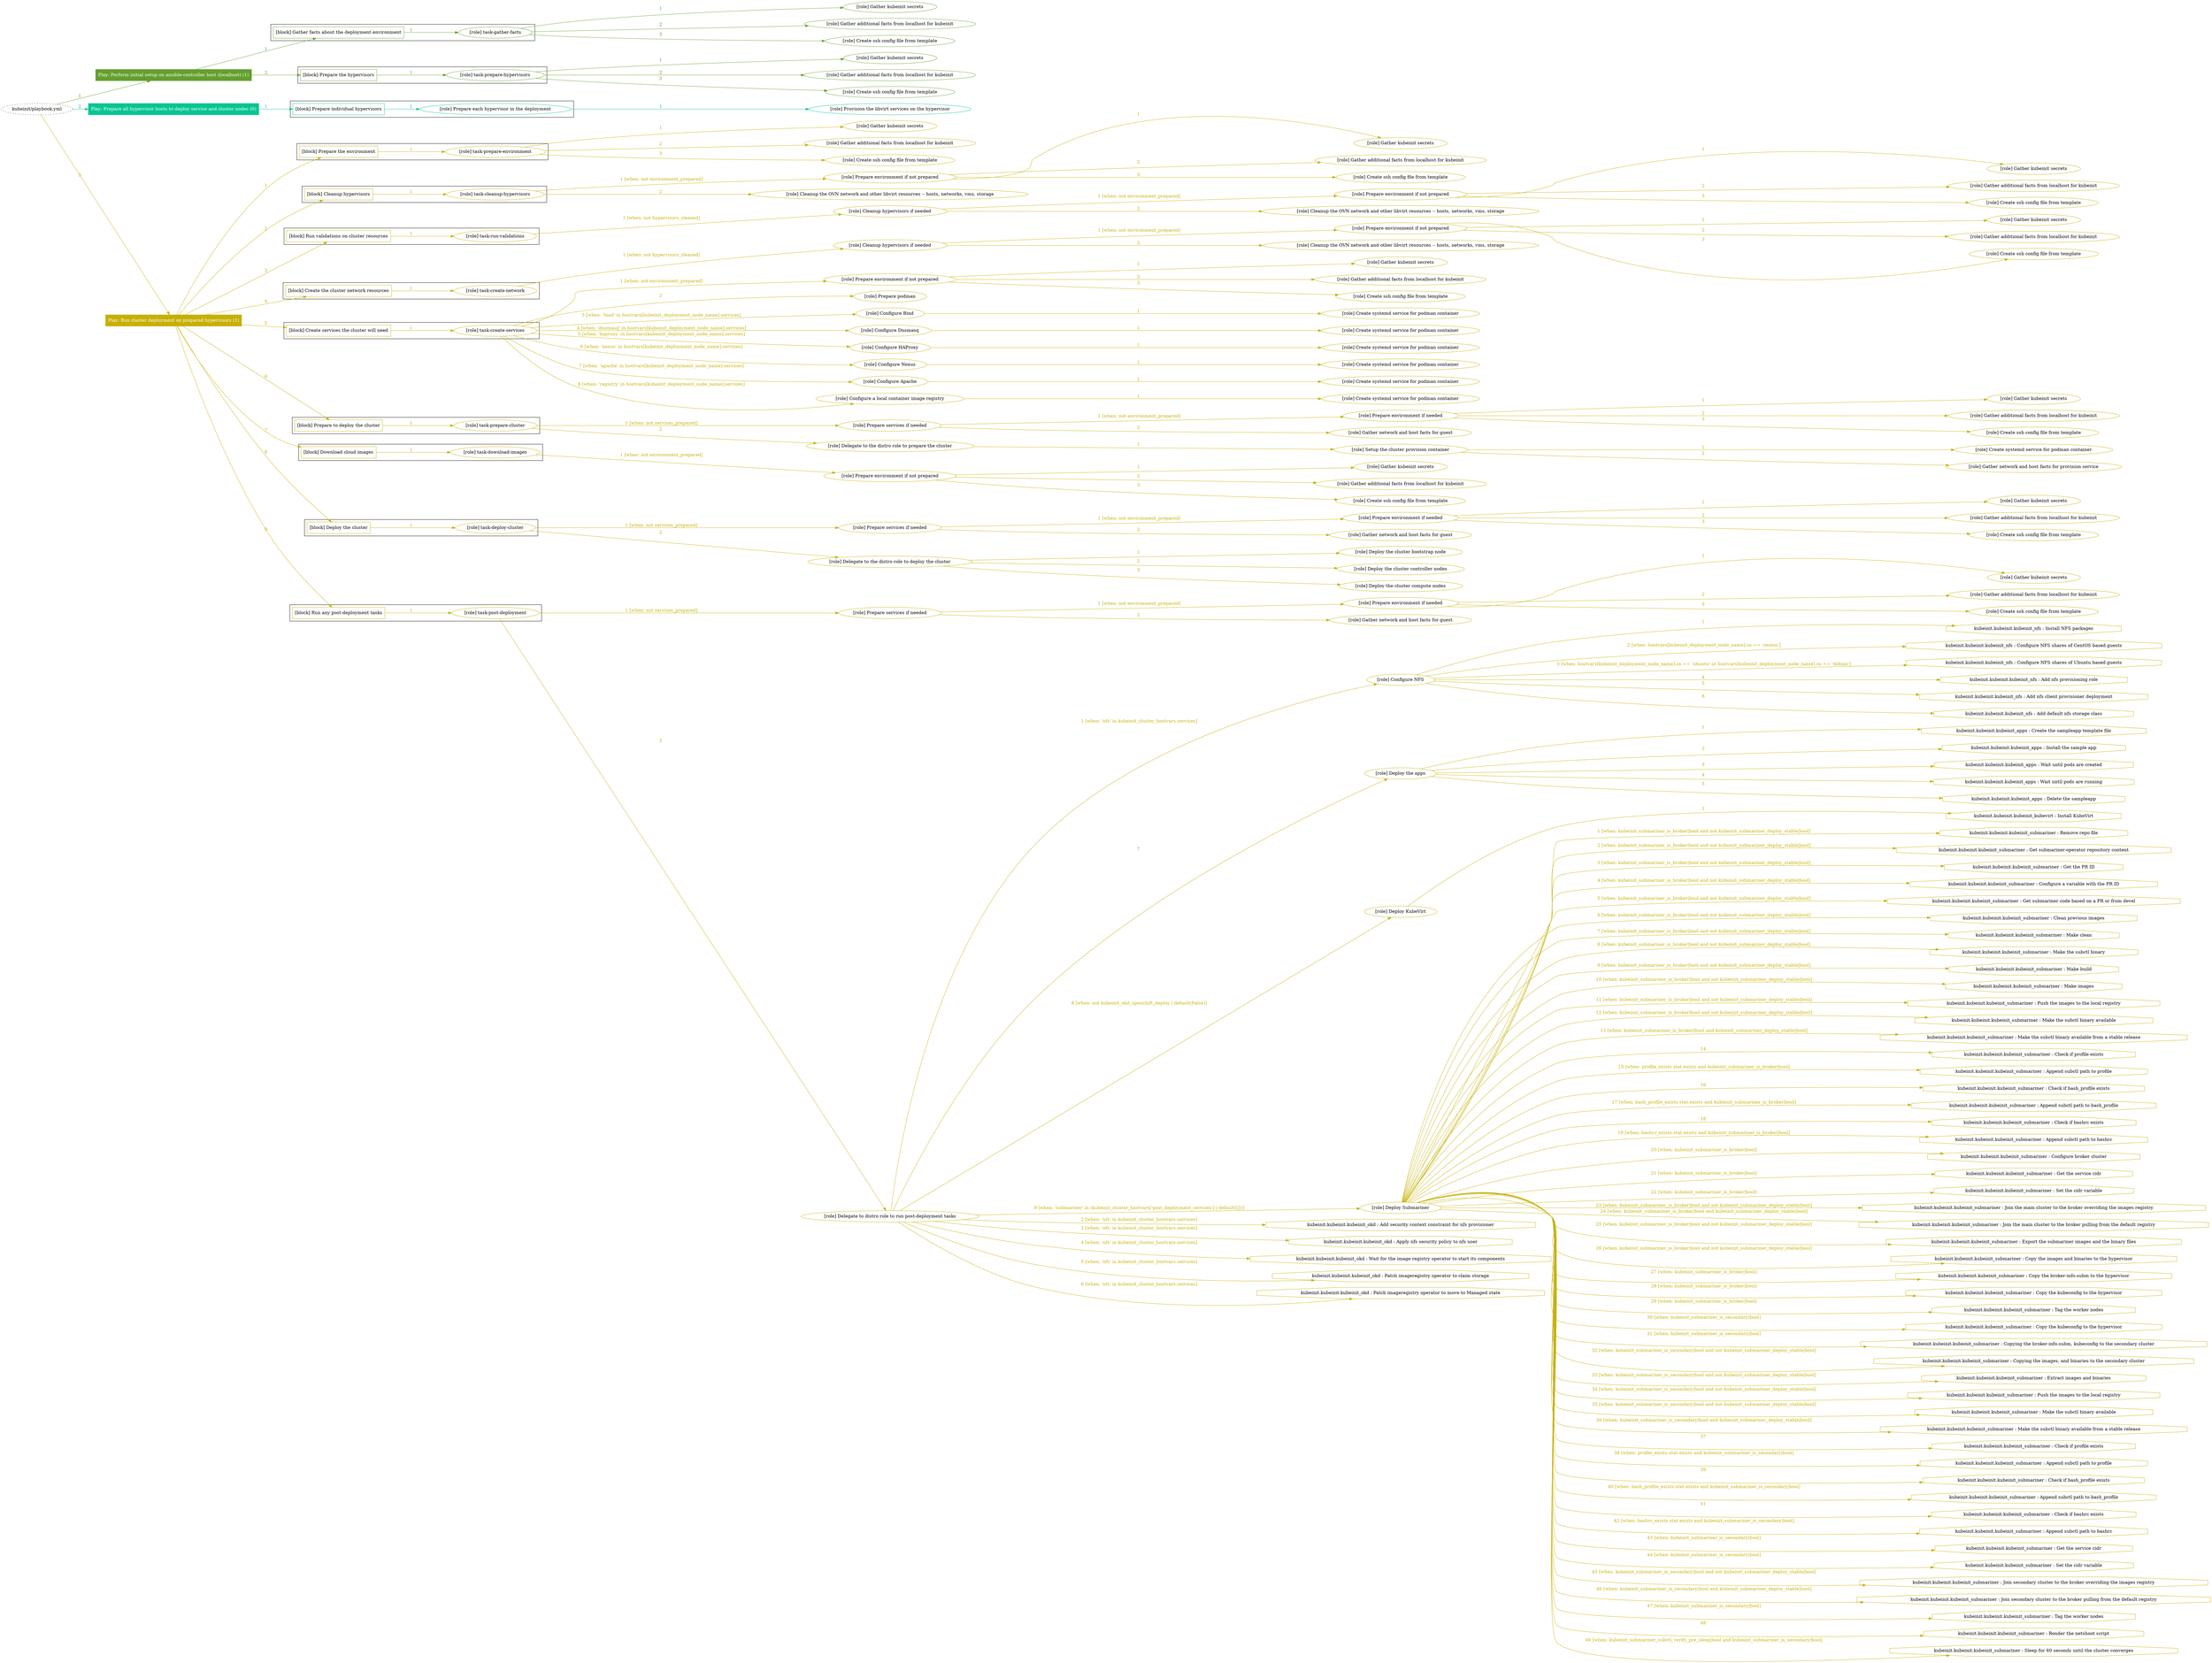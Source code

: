 digraph {
	graph [concentrate=true ordering=in rankdir=LR ratio=fill]
	edge [esep=5 sep=10]
	"kubeinit/playbook.yml" [URL="/home/runner/work/kubeinit/kubeinit/kubeinit/playbook.yml" id=playbook_3e486119 style=dotted]
	play_3db1c902 [label="Play: Perform initial setup on ansible-controller host (localhost) (1)" URL="/home/runner/work/kubeinit/kubeinit/kubeinit/playbook.yml" color="#649f2d" fontcolor="#ffffff" id=play_3db1c902 shape=box style=filled tooltip=localhost]
	"kubeinit/playbook.yml" -> play_3db1c902 [label="1 " color="#649f2d" fontcolor="#649f2d" id=edge_bd510444 labeltooltip="1 " tooltip="1 "]
	subgraph "Gather kubeinit secrets" {
		role_fa0efcd8 [label="[role] Gather kubeinit secrets" URL="/home/runner/.ansible/collections/ansible_collections/kubeinit/kubeinit/roles/kubeinit_prepare/tasks/gather_kubeinit_facts.yml" color="#649f2d" id=role_fa0efcd8 tooltip="Gather kubeinit secrets"]
	}
	subgraph "Gather additional facts from localhost for kubeinit" {
		role_e5ce31b8 [label="[role] Gather additional facts from localhost for kubeinit" URL="/home/runner/.ansible/collections/ansible_collections/kubeinit/kubeinit/roles/kubeinit_prepare/tasks/gather_kubeinit_facts.yml" color="#649f2d" id=role_e5ce31b8 tooltip="Gather additional facts from localhost for kubeinit"]
	}
	subgraph "Create ssh config file from template" {
		role_a327f16b [label="[role] Create ssh config file from template" URL="/home/runner/.ansible/collections/ansible_collections/kubeinit/kubeinit/roles/kubeinit_prepare/tasks/gather_kubeinit_facts.yml" color="#649f2d" id=role_a327f16b tooltip="Create ssh config file from template"]
	}
	subgraph "task-gather-facts" {
		role_2724b216 [label="[role] task-gather-facts" URL="/home/runner/work/kubeinit/kubeinit/kubeinit/playbook.yml" color="#649f2d" id=role_2724b216 tooltip="task-gather-facts"]
		role_2724b216 -> role_fa0efcd8 [label="1 " color="#649f2d" fontcolor="#649f2d" id=edge_03c4b179 labeltooltip="1 " tooltip="1 "]
		role_2724b216 -> role_e5ce31b8 [label="2 " color="#649f2d" fontcolor="#649f2d" id=edge_540c6c3f labeltooltip="2 " tooltip="2 "]
		role_2724b216 -> role_a327f16b [label="3 " color="#649f2d" fontcolor="#649f2d" id=edge_c6a2e642 labeltooltip="3 " tooltip="3 "]
	}
	subgraph "Gather kubeinit secrets" {
		role_0e797d97 [label="[role] Gather kubeinit secrets" URL="/home/runner/.ansible/collections/ansible_collections/kubeinit/kubeinit/roles/kubeinit_prepare/tasks/gather_kubeinit_facts.yml" color="#649f2d" id=role_0e797d97 tooltip="Gather kubeinit secrets"]
	}
	subgraph "Gather additional facts from localhost for kubeinit" {
		role_60f09007 [label="[role] Gather additional facts from localhost for kubeinit" URL="/home/runner/.ansible/collections/ansible_collections/kubeinit/kubeinit/roles/kubeinit_prepare/tasks/gather_kubeinit_facts.yml" color="#649f2d" id=role_60f09007 tooltip="Gather additional facts from localhost for kubeinit"]
	}
	subgraph "Create ssh config file from template" {
		role_8773b30a [label="[role] Create ssh config file from template" URL="/home/runner/.ansible/collections/ansible_collections/kubeinit/kubeinit/roles/kubeinit_prepare/tasks/gather_kubeinit_facts.yml" color="#649f2d" id=role_8773b30a tooltip="Create ssh config file from template"]
	}
	subgraph "task-prepare-hypervisors" {
		role_602e5d19 [label="[role] task-prepare-hypervisors" URL="/home/runner/work/kubeinit/kubeinit/kubeinit/playbook.yml" color="#649f2d" id=role_602e5d19 tooltip="task-prepare-hypervisors"]
		role_602e5d19 -> role_0e797d97 [label="1 " color="#649f2d" fontcolor="#649f2d" id=edge_b78bafcc labeltooltip="1 " tooltip="1 "]
		role_602e5d19 -> role_60f09007 [label="2 " color="#649f2d" fontcolor="#649f2d" id=edge_6b4c3781 labeltooltip="2 " tooltip="2 "]
		role_602e5d19 -> role_8773b30a [label="3 " color="#649f2d" fontcolor="#649f2d" id=edge_eefb8d05 labeltooltip="3 " tooltip="3 "]
	}
	subgraph "Play: Perform initial setup on ansible-controller host (localhost) (1)" {
		play_3db1c902 -> block_5d7737a5 [label=1 color="#649f2d" fontcolor="#649f2d" id=edge_2a42d3e9 labeltooltip=1 tooltip=1]
		subgraph cluster_block_5d7737a5 {
			block_5d7737a5 [label="[block] Gather facts about the deployment environment" URL="/home/runner/work/kubeinit/kubeinit/kubeinit/playbook.yml" color="#649f2d" id=block_5d7737a5 labeltooltip="Gather facts about the deployment environment" shape=box tooltip="Gather facts about the deployment environment"]
			block_5d7737a5 -> role_2724b216 [label="1 " color="#649f2d" fontcolor="#649f2d" id=edge_09790252 labeltooltip="1 " tooltip="1 "]
		}
		play_3db1c902 -> block_fae25726 [label=2 color="#649f2d" fontcolor="#649f2d" id=edge_ab3df25a labeltooltip=2 tooltip=2]
		subgraph cluster_block_fae25726 {
			block_fae25726 [label="[block] Prepare the hypervisors" URL="/home/runner/work/kubeinit/kubeinit/kubeinit/playbook.yml" color="#649f2d" id=block_fae25726 labeltooltip="Prepare the hypervisors" shape=box tooltip="Prepare the hypervisors"]
			block_fae25726 -> role_602e5d19 [label="1 " color="#649f2d" fontcolor="#649f2d" id=edge_021f5d99 labeltooltip="1 " tooltip="1 "]
		}
	}
	play_a3a1e16f [label="Play: Prepare all hypervisor hosts to deploy service and cluster nodes (0)" URL="/home/runner/work/kubeinit/kubeinit/kubeinit/playbook.yml" color="#07c593" fontcolor="#ffffff" id=play_a3a1e16f shape=box style=filled tooltip="Play: Prepare all hypervisor hosts to deploy service and cluster nodes (0)"]
	"kubeinit/playbook.yml" -> play_a3a1e16f [label="2 " color="#07c593" fontcolor="#07c593" id=edge_f99942c7 labeltooltip="2 " tooltip="2 "]
	subgraph "Provision the libvirt services on the hypervisor" {
		role_f580cc92 [label="[role] Provision the libvirt services on the hypervisor" URL="/home/runner/.ansible/collections/ansible_collections/kubeinit/kubeinit/roles/kubeinit_prepare/tasks/prepare_hypervisor.yml" color="#07c593" id=role_f580cc92 tooltip="Provision the libvirt services on the hypervisor"]
	}
	subgraph "Prepare each hypervisor in the deployment" {
		role_d7837739 [label="[role] Prepare each hypervisor in the deployment" URL="/home/runner/work/kubeinit/kubeinit/kubeinit/playbook.yml" color="#07c593" id=role_d7837739 tooltip="Prepare each hypervisor in the deployment"]
		role_d7837739 -> role_f580cc92 [label="1 " color="#07c593" fontcolor="#07c593" id=edge_2ab9065f labeltooltip="1 " tooltip="1 "]
	}
	subgraph "Play: Prepare all hypervisor hosts to deploy service and cluster nodes (0)" {
		play_a3a1e16f -> block_03120c2b [label=1 color="#07c593" fontcolor="#07c593" id=edge_640dda95 labeltooltip=1 tooltip=1]
		subgraph cluster_block_03120c2b {
			block_03120c2b [label="[block] Prepare individual hypervisors" URL="/home/runner/work/kubeinit/kubeinit/kubeinit/playbook.yml" color="#07c593" id=block_03120c2b labeltooltip="Prepare individual hypervisors" shape=box tooltip="Prepare individual hypervisors"]
			block_03120c2b -> role_d7837739 [label="1 " color="#07c593" fontcolor="#07c593" id=edge_d318cf9a labeltooltip="1 " tooltip="1 "]
		}
	}
	play_a05cbfd4 [label="Play: Run cluster deployment on prepared hypervisors (1)" URL="/home/runner/work/kubeinit/kubeinit/kubeinit/playbook.yml" color="#c6b006" fontcolor="#ffffff" id=play_a05cbfd4 shape=box style=filled tooltip=localhost]
	"kubeinit/playbook.yml" -> play_a05cbfd4 [label="3 " color="#c6b006" fontcolor="#c6b006" id=edge_f0b142f2 labeltooltip="3 " tooltip="3 "]
	subgraph "Gather kubeinit secrets" {
		role_365b7caa [label="[role] Gather kubeinit secrets" URL="/home/runner/.ansible/collections/ansible_collections/kubeinit/kubeinit/roles/kubeinit_prepare/tasks/gather_kubeinit_facts.yml" color="#c6b006" id=role_365b7caa tooltip="Gather kubeinit secrets"]
	}
	subgraph "Gather additional facts from localhost for kubeinit" {
		role_f372219a [label="[role] Gather additional facts from localhost for kubeinit" URL="/home/runner/.ansible/collections/ansible_collections/kubeinit/kubeinit/roles/kubeinit_prepare/tasks/gather_kubeinit_facts.yml" color="#c6b006" id=role_f372219a tooltip="Gather additional facts from localhost for kubeinit"]
	}
	subgraph "Create ssh config file from template" {
		role_75656181 [label="[role] Create ssh config file from template" URL="/home/runner/.ansible/collections/ansible_collections/kubeinit/kubeinit/roles/kubeinit_prepare/tasks/gather_kubeinit_facts.yml" color="#c6b006" id=role_75656181 tooltip="Create ssh config file from template"]
	}
	subgraph "task-prepare-environment" {
		role_97a71228 [label="[role] task-prepare-environment" URL="/home/runner/work/kubeinit/kubeinit/kubeinit/playbook.yml" color="#c6b006" id=role_97a71228 tooltip="task-prepare-environment"]
		role_97a71228 -> role_365b7caa [label="1 " color="#c6b006" fontcolor="#c6b006" id=edge_071a2cad labeltooltip="1 " tooltip="1 "]
		role_97a71228 -> role_f372219a [label="2 " color="#c6b006" fontcolor="#c6b006" id=edge_b8c412d3 labeltooltip="2 " tooltip="2 "]
		role_97a71228 -> role_75656181 [label="3 " color="#c6b006" fontcolor="#c6b006" id=edge_32975211 labeltooltip="3 " tooltip="3 "]
	}
	subgraph "Gather kubeinit secrets" {
		role_ff214b50 [label="[role] Gather kubeinit secrets" URL="/home/runner/.ansible/collections/ansible_collections/kubeinit/kubeinit/roles/kubeinit_prepare/tasks/gather_kubeinit_facts.yml" color="#c6b006" id=role_ff214b50 tooltip="Gather kubeinit secrets"]
	}
	subgraph "Gather additional facts from localhost for kubeinit" {
		role_48335e18 [label="[role] Gather additional facts from localhost for kubeinit" URL="/home/runner/.ansible/collections/ansible_collections/kubeinit/kubeinit/roles/kubeinit_prepare/tasks/gather_kubeinit_facts.yml" color="#c6b006" id=role_48335e18 tooltip="Gather additional facts from localhost for kubeinit"]
	}
	subgraph "Create ssh config file from template" {
		role_682905dc [label="[role] Create ssh config file from template" URL="/home/runner/.ansible/collections/ansible_collections/kubeinit/kubeinit/roles/kubeinit_prepare/tasks/gather_kubeinit_facts.yml" color="#c6b006" id=role_682905dc tooltip="Create ssh config file from template"]
	}
	subgraph "Prepare environment if not prepared" {
		role_08dd7281 [label="[role] Prepare environment if not prepared" URL="/home/runner/.ansible/collections/ansible_collections/kubeinit/kubeinit/roles/kubeinit_prepare/tasks/cleanup_hypervisors.yml" color="#c6b006" id=role_08dd7281 tooltip="Prepare environment if not prepared"]
		role_08dd7281 -> role_ff214b50 [label="1 " color="#c6b006" fontcolor="#c6b006" id=edge_31ea6fda labeltooltip="1 " tooltip="1 "]
		role_08dd7281 -> role_48335e18 [label="2 " color="#c6b006" fontcolor="#c6b006" id=edge_e832de78 labeltooltip="2 " tooltip="2 "]
		role_08dd7281 -> role_682905dc [label="3 " color="#c6b006" fontcolor="#c6b006" id=edge_1c245628 labeltooltip="3 " tooltip="3 "]
	}
	subgraph "Cleanup the OVN network and other libvirt resources -- hosts, networks, vms, storage" {
		role_c10d3c52 [label="[role] Cleanup the OVN network and other libvirt resources -- hosts, networks, vms, storage" URL="/home/runner/.ansible/collections/ansible_collections/kubeinit/kubeinit/roles/kubeinit_prepare/tasks/cleanup_hypervisors.yml" color="#c6b006" id=role_c10d3c52 tooltip="Cleanup the OVN network and other libvirt resources -- hosts, networks, vms, storage"]
	}
	subgraph "task-cleanup-hypervisors" {
		role_e79b28e6 [label="[role] task-cleanup-hypervisors" URL="/home/runner/work/kubeinit/kubeinit/kubeinit/playbook.yml" color="#c6b006" id=role_e79b28e6 tooltip="task-cleanup-hypervisors"]
		role_e79b28e6 -> role_08dd7281 [label="1 [when: not environment_prepared]" color="#c6b006" fontcolor="#c6b006" id=edge_0271f7c0 labeltooltip="1 [when: not environment_prepared]" tooltip="1 [when: not environment_prepared]"]
		role_e79b28e6 -> role_c10d3c52 [label="2 " color="#c6b006" fontcolor="#c6b006" id=edge_baaf9e59 labeltooltip="2 " tooltip="2 "]
	}
	subgraph "Gather kubeinit secrets" {
		role_a7c6847e [label="[role] Gather kubeinit secrets" URL="/home/runner/.ansible/collections/ansible_collections/kubeinit/kubeinit/roles/kubeinit_prepare/tasks/gather_kubeinit_facts.yml" color="#c6b006" id=role_a7c6847e tooltip="Gather kubeinit secrets"]
	}
	subgraph "Gather additional facts from localhost for kubeinit" {
		role_d316a9e3 [label="[role] Gather additional facts from localhost for kubeinit" URL="/home/runner/.ansible/collections/ansible_collections/kubeinit/kubeinit/roles/kubeinit_prepare/tasks/gather_kubeinit_facts.yml" color="#c6b006" id=role_d316a9e3 tooltip="Gather additional facts from localhost for kubeinit"]
	}
	subgraph "Create ssh config file from template" {
		role_2065e02a [label="[role] Create ssh config file from template" URL="/home/runner/.ansible/collections/ansible_collections/kubeinit/kubeinit/roles/kubeinit_prepare/tasks/gather_kubeinit_facts.yml" color="#c6b006" id=role_2065e02a tooltip="Create ssh config file from template"]
	}
	subgraph "Prepare environment if not prepared" {
		role_b1dbba3f [label="[role] Prepare environment if not prepared" URL="/home/runner/.ansible/collections/ansible_collections/kubeinit/kubeinit/roles/kubeinit_prepare/tasks/cleanup_hypervisors.yml" color="#c6b006" id=role_b1dbba3f tooltip="Prepare environment if not prepared"]
		role_b1dbba3f -> role_a7c6847e [label="1 " color="#c6b006" fontcolor="#c6b006" id=edge_ed1e636b labeltooltip="1 " tooltip="1 "]
		role_b1dbba3f -> role_d316a9e3 [label="2 " color="#c6b006" fontcolor="#c6b006" id=edge_8f5012a2 labeltooltip="2 " tooltip="2 "]
		role_b1dbba3f -> role_2065e02a [label="3 " color="#c6b006" fontcolor="#c6b006" id=edge_35b80921 labeltooltip="3 " tooltip="3 "]
	}
	subgraph "Cleanup the OVN network and other libvirt resources -- hosts, networks, vms, storage" {
		role_63aadb0d [label="[role] Cleanup the OVN network and other libvirt resources -- hosts, networks, vms, storage" URL="/home/runner/.ansible/collections/ansible_collections/kubeinit/kubeinit/roles/kubeinit_prepare/tasks/cleanup_hypervisors.yml" color="#c6b006" id=role_63aadb0d tooltip="Cleanup the OVN network and other libvirt resources -- hosts, networks, vms, storage"]
	}
	subgraph "Cleanup hypervisors if needed" {
		role_4638b250 [label="[role] Cleanup hypervisors if needed" URL="/home/runner/.ansible/collections/ansible_collections/kubeinit/kubeinit/roles/kubeinit_validations/tasks/main.yml" color="#c6b006" id=role_4638b250 tooltip="Cleanup hypervisors if needed"]
		role_4638b250 -> role_b1dbba3f [label="1 [when: not environment_prepared]" color="#c6b006" fontcolor="#c6b006" id=edge_1e01bc19 labeltooltip="1 [when: not environment_prepared]" tooltip="1 [when: not environment_prepared]"]
		role_4638b250 -> role_63aadb0d [label="2 " color="#c6b006" fontcolor="#c6b006" id=edge_19af73db labeltooltip="2 " tooltip="2 "]
	}
	subgraph "task-run-validations" {
		role_596246fb [label="[role] task-run-validations" URL="/home/runner/work/kubeinit/kubeinit/kubeinit/playbook.yml" color="#c6b006" id=role_596246fb tooltip="task-run-validations"]
		role_596246fb -> role_4638b250 [label="1 [when: not hypervisors_cleaned]" color="#c6b006" fontcolor="#c6b006" id=edge_f78eb870 labeltooltip="1 [when: not hypervisors_cleaned]" tooltip="1 [when: not hypervisors_cleaned]"]
	}
	subgraph "Gather kubeinit secrets" {
		role_0988538d [label="[role] Gather kubeinit secrets" URL="/home/runner/.ansible/collections/ansible_collections/kubeinit/kubeinit/roles/kubeinit_prepare/tasks/gather_kubeinit_facts.yml" color="#c6b006" id=role_0988538d tooltip="Gather kubeinit secrets"]
	}
	subgraph "Gather additional facts from localhost for kubeinit" {
		role_d42670d8 [label="[role] Gather additional facts from localhost for kubeinit" URL="/home/runner/.ansible/collections/ansible_collections/kubeinit/kubeinit/roles/kubeinit_prepare/tasks/gather_kubeinit_facts.yml" color="#c6b006" id=role_d42670d8 tooltip="Gather additional facts from localhost for kubeinit"]
	}
	subgraph "Create ssh config file from template" {
		role_ba0bcae1 [label="[role] Create ssh config file from template" URL="/home/runner/.ansible/collections/ansible_collections/kubeinit/kubeinit/roles/kubeinit_prepare/tasks/gather_kubeinit_facts.yml" color="#c6b006" id=role_ba0bcae1 tooltip="Create ssh config file from template"]
	}
	subgraph "Prepare environment if not prepared" {
		role_bada7d6b [label="[role] Prepare environment if not prepared" URL="/home/runner/.ansible/collections/ansible_collections/kubeinit/kubeinit/roles/kubeinit_prepare/tasks/cleanup_hypervisors.yml" color="#c6b006" id=role_bada7d6b tooltip="Prepare environment if not prepared"]
		role_bada7d6b -> role_0988538d [label="1 " color="#c6b006" fontcolor="#c6b006" id=edge_0bef06c5 labeltooltip="1 " tooltip="1 "]
		role_bada7d6b -> role_d42670d8 [label="2 " color="#c6b006" fontcolor="#c6b006" id=edge_c1239b4a labeltooltip="2 " tooltip="2 "]
		role_bada7d6b -> role_ba0bcae1 [label="3 " color="#c6b006" fontcolor="#c6b006" id=edge_7cfeffeb labeltooltip="3 " tooltip="3 "]
	}
	subgraph "Cleanup the OVN network and other libvirt resources -- hosts, networks, vms, storage" {
		role_cf9afe29 [label="[role] Cleanup the OVN network and other libvirt resources -- hosts, networks, vms, storage" URL="/home/runner/.ansible/collections/ansible_collections/kubeinit/kubeinit/roles/kubeinit_prepare/tasks/cleanup_hypervisors.yml" color="#c6b006" id=role_cf9afe29 tooltip="Cleanup the OVN network and other libvirt resources -- hosts, networks, vms, storage"]
	}
	subgraph "Cleanup hypervisors if needed" {
		role_4a6164b1 [label="[role] Cleanup hypervisors if needed" URL="/home/runner/.ansible/collections/ansible_collections/kubeinit/kubeinit/roles/kubeinit_libvirt/tasks/create_network.yml" color="#c6b006" id=role_4a6164b1 tooltip="Cleanup hypervisors if needed"]
		role_4a6164b1 -> role_bada7d6b [label="1 [when: not environment_prepared]" color="#c6b006" fontcolor="#c6b006" id=edge_d82d64fa labeltooltip="1 [when: not environment_prepared]" tooltip="1 [when: not environment_prepared]"]
		role_4a6164b1 -> role_cf9afe29 [label="2 " color="#c6b006" fontcolor="#c6b006" id=edge_002e481b labeltooltip="2 " tooltip="2 "]
	}
	subgraph "task-create-network" {
		role_1f0db26c [label="[role] task-create-network" URL="/home/runner/work/kubeinit/kubeinit/kubeinit/playbook.yml" color="#c6b006" id=role_1f0db26c tooltip="task-create-network"]
		role_1f0db26c -> role_4a6164b1 [label="1 [when: not hypervisors_cleaned]" color="#c6b006" fontcolor="#c6b006" id=edge_709d0107 labeltooltip="1 [when: not hypervisors_cleaned]" tooltip="1 [when: not hypervisors_cleaned]"]
	}
	subgraph "Gather kubeinit secrets" {
		role_2df96b0e [label="[role] Gather kubeinit secrets" URL="/home/runner/.ansible/collections/ansible_collections/kubeinit/kubeinit/roles/kubeinit_prepare/tasks/gather_kubeinit_facts.yml" color="#c6b006" id=role_2df96b0e tooltip="Gather kubeinit secrets"]
	}
	subgraph "Gather additional facts from localhost for kubeinit" {
		role_3e11cdb7 [label="[role] Gather additional facts from localhost for kubeinit" URL="/home/runner/.ansible/collections/ansible_collections/kubeinit/kubeinit/roles/kubeinit_prepare/tasks/gather_kubeinit_facts.yml" color="#c6b006" id=role_3e11cdb7 tooltip="Gather additional facts from localhost for kubeinit"]
	}
	subgraph "Create ssh config file from template" {
		role_f49cb171 [label="[role] Create ssh config file from template" URL="/home/runner/.ansible/collections/ansible_collections/kubeinit/kubeinit/roles/kubeinit_prepare/tasks/gather_kubeinit_facts.yml" color="#c6b006" id=role_f49cb171 tooltip="Create ssh config file from template"]
	}
	subgraph "Prepare environment if not prepared" {
		role_ecab3702 [label="[role] Prepare environment if not prepared" URL="/home/runner/.ansible/collections/ansible_collections/kubeinit/kubeinit/roles/kubeinit_services/tasks/main.yml" color="#c6b006" id=role_ecab3702 tooltip="Prepare environment if not prepared"]
		role_ecab3702 -> role_2df96b0e [label="1 " color="#c6b006" fontcolor="#c6b006" id=edge_af2e815d labeltooltip="1 " tooltip="1 "]
		role_ecab3702 -> role_3e11cdb7 [label="2 " color="#c6b006" fontcolor="#c6b006" id=edge_b2b08f3e labeltooltip="2 " tooltip="2 "]
		role_ecab3702 -> role_f49cb171 [label="3 " color="#c6b006" fontcolor="#c6b006" id=edge_651d0478 labeltooltip="3 " tooltip="3 "]
	}
	subgraph "Prepare podman" {
		role_3dac62e1 [label="[role] Prepare podman" URL="/home/runner/.ansible/collections/ansible_collections/kubeinit/kubeinit/roles/kubeinit_services/tasks/00_create_service_pod.yml" color="#c6b006" id=role_3dac62e1 tooltip="Prepare podman"]
	}
	subgraph "Create systemd service for podman container" {
		role_d9dfc9d5 [label="[role] Create systemd service for podman container" URL="/home/runner/.ansible/collections/ansible_collections/kubeinit/kubeinit/roles/kubeinit_bind/tasks/main.yml" color="#c6b006" id=role_d9dfc9d5 tooltip="Create systemd service for podman container"]
	}
	subgraph "Configure Bind" {
		role_511f8daf [label="[role] Configure Bind" URL="/home/runner/.ansible/collections/ansible_collections/kubeinit/kubeinit/roles/kubeinit_services/tasks/start_services_containers.yml" color="#c6b006" id=role_511f8daf tooltip="Configure Bind"]
		role_511f8daf -> role_d9dfc9d5 [label="1 " color="#c6b006" fontcolor="#c6b006" id=edge_7274fb11 labeltooltip="1 " tooltip="1 "]
	}
	subgraph "Create systemd service for podman container" {
		role_7671f503 [label="[role] Create systemd service for podman container" URL="/home/runner/.ansible/collections/ansible_collections/kubeinit/kubeinit/roles/kubeinit_dnsmasq/tasks/main.yml" color="#c6b006" id=role_7671f503 tooltip="Create systemd service for podman container"]
	}
	subgraph "Configure Dnsmasq" {
		role_663dfe19 [label="[role] Configure Dnsmasq" URL="/home/runner/.ansible/collections/ansible_collections/kubeinit/kubeinit/roles/kubeinit_services/tasks/start_services_containers.yml" color="#c6b006" id=role_663dfe19 tooltip="Configure Dnsmasq"]
		role_663dfe19 -> role_7671f503 [label="1 " color="#c6b006" fontcolor="#c6b006" id=edge_9c9c0747 labeltooltip="1 " tooltip="1 "]
	}
	subgraph "Create systemd service for podman container" {
		role_9bc315f3 [label="[role] Create systemd service for podman container" URL="/home/runner/.ansible/collections/ansible_collections/kubeinit/kubeinit/roles/kubeinit_haproxy/tasks/main.yml" color="#c6b006" id=role_9bc315f3 tooltip="Create systemd service for podman container"]
	}
	subgraph "Configure HAProxy" {
		role_49e093d7 [label="[role] Configure HAProxy" URL="/home/runner/.ansible/collections/ansible_collections/kubeinit/kubeinit/roles/kubeinit_services/tasks/start_services_containers.yml" color="#c6b006" id=role_49e093d7 tooltip="Configure HAProxy"]
		role_49e093d7 -> role_9bc315f3 [label="1 " color="#c6b006" fontcolor="#c6b006" id=edge_01f37824 labeltooltip="1 " tooltip="1 "]
	}
	subgraph "Create systemd service for podman container" {
		role_c58cdfed [label="[role] Create systemd service for podman container" URL="/home/runner/.ansible/collections/ansible_collections/kubeinit/kubeinit/roles/kubeinit_nexus/tasks/main.yml" color="#c6b006" id=role_c58cdfed tooltip="Create systemd service for podman container"]
	}
	subgraph "Configure Nexus" {
		role_4ac9ecc3 [label="[role] Configure Nexus" URL="/home/runner/.ansible/collections/ansible_collections/kubeinit/kubeinit/roles/kubeinit_services/tasks/start_services_containers.yml" color="#c6b006" id=role_4ac9ecc3 tooltip="Configure Nexus"]
		role_4ac9ecc3 -> role_c58cdfed [label="1 " color="#c6b006" fontcolor="#c6b006" id=edge_b6b90096 labeltooltip="1 " tooltip="1 "]
	}
	subgraph "Create systemd service for podman container" {
		role_05275ef1 [label="[role] Create systemd service for podman container" URL="/home/runner/.ansible/collections/ansible_collections/kubeinit/kubeinit/roles/kubeinit_apache/tasks/main.yml" color="#c6b006" id=role_05275ef1 tooltip="Create systemd service for podman container"]
	}
	subgraph "Configure Apache" {
		role_75bd4f18 [label="[role] Configure Apache" URL="/home/runner/.ansible/collections/ansible_collections/kubeinit/kubeinit/roles/kubeinit_services/tasks/start_services_containers.yml" color="#c6b006" id=role_75bd4f18 tooltip="Configure Apache"]
		role_75bd4f18 -> role_05275ef1 [label="1 " color="#c6b006" fontcolor="#c6b006" id=edge_c6973d5b labeltooltip="1 " tooltip="1 "]
	}
	subgraph "Create systemd service for podman container" {
		role_ba56af2f [label="[role] Create systemd service for podman container" URL="/home/runner/.ansible/collections/ansible_collections/kubeinit/kubeinit/roles/kubeinit_registry/tasks/main.yml" color="#c6b006" id=role_ba56af2f tooltip="Create systemd service for podman container"]
	}
	subgraph "Configure a local container image registry" {
		role_25ab5119 [label="[role] Configure a local container image registry" URL="/home/runner/.ansible/collections/ansible_collections/kubeinit/kubeinit/roles/kubeinit_services/tasks/start_services_containers.yml" color="#c6b006" id=role_25ab5119 tooltip="Configure a local container image registry"]
		role_25ab5119 -> role_ba56af2f [label="1 " color="#c6b006" fontcolor="#c6b006" id=edge_d9554dbe labeltooltip="1 " tooltip="1 "]
	}
	subgraph "task-create-services" {
		role_bf2e2129 [label="[role] task-create-services" URL="/home/runner/work/kubeinit/kubeinit/kubeinit/playbook.yml" color="#c6b006" id=role_bf2e2129 tooltip="task-create-services"]
		role_bf2e2129 -> role_ecab3702 [label="1 [when: not environment_prepared]" color="#c6b006" fontcolor="#c6b006" id=edge_df05ea21 labeltooltip="1 [when: not environment_prepared]" tooltip="1 [when: not environment_prepared]"]
		role_bf2e2129 -> role_3dac62e1 [label="2 " color="#c6b006" fontcolor="#c6b006" id=edge_a01e67f1 labeltooltip="2 " tooltip="2 "]
		role_bf2e2129 -> role_511f8daf [label="3 [when: 'bind' in hostvars[kubeinit_deployment_node_name].services]" color="#c6b006" fontcolor="#c6b006" id=edge_132e3e67 labeltooltip="3 [when: 'bind' in hostvars[kubeinit_deployment_node_name].services]" tooltip="3 [when: 'bind' in hostvars[kubeinit_deployment_node_name].services]"]
		role_bf2e2129 -> role_663dfe19 [label="4 [when: 'dnsmasq' in hostvars[kubeinit_deployment_node_name].services]" color="#c6b006" fontcolor="#c6b006" id=edge_d475bb79 labeltooltip="4 [when: 'dnsmasq' in hostvars[kubeinit_deployment_node_name].services]" tooltip="4 [when: 'dnsmasq' in hostvars[kubeinit_deployment_node_name].services]"]
		role_bf2e2129 -> role_49e093d7 [label="5 [when: 'haproxy' in hostvars[kubeinit_deployment_node_name].services]" color="#c6b006" fontcolor="#c6b006" id=edge_50a548a0 labeltooltip="5 [when: 'haproxy' in hostvars[kubeinit_deployment_node_name].services]" tooltip="5 [when: 'haproxy' in hostvars[kubeinit_deployment_node_name].services]"]
		role_bf2e2129 -> role_4ac9ecc3 [label="6 [when: 'nexus' in hostvars[kubeinit_deployment_node_name].services]" color="#c6b006" fontcolor="#c6b006" id=edge_13f0f68e labeltooltip="6 [when: 'nexus' in hostvars[kubeinit_deployment_node_name].services]" tooltip="6 [when: 'nexus' in hostvars[kubeinit_deployment_node_name].services]"]
		role_bf2e2129 -> role_75bd4f18 [label="7 [when: 'apache' in hostvars[kubeinit_deployment_node_name].services]" color="#c6b006" fontcolor="#c6b006" id=edge_5cb4f884 labeltooltip="7 [when: 'apache' in hostvars[kubeinit_deployment_node_name].services]" tooltip="7 [when: 'apache' in hostvars[kubeinit_deployment_node_name].services]"]
		role_bf2e2129 -> role_25ab5119 [label="8 [when: 'registry' in hostvars[kubeinit_deployment_node_name].services]" color="#c6b006" fontcolor="#c6b006" id=edge_86df4184 labeltooltip="8 [when: 'registry' in hostvars[kubeinit_deployment_node_name].services]" tooltip="8 [when: 'registry' in hostvars[kubeinit_deployment_node_name].services]"]
	}
	subgraph "Gather kubeinit secrets" {
		role_82f97bd0 [label="[role] Gather kubeinit secrets" URL="/home/runner/.ansible/collections/ansible_collections/kubeinit/kubeinit/roles/kubeinit_prepare/tasks/gather_kubeinit_facts.yml" color="#c6b006" id=role_82f97bd0 tooltip="Gather kubeinit secrets"]
	}
	subgraph "Gather additional facts from localhost for kubeinit" {
		role_e2dd52d1 [label="[role] Gather additional facts from localhost for kubeinit" URL="/home/runner/.ansible/collections/ansible_collections/kubeinit/kubeinit/roles/kubeinit_prepare/tasks/gather_kubeinit_facts.yml" color="#c6b006" id=role_e2dd52d1 tooltip="Gather additional facts from localhost for kubeinit"]
	}
	subgraph "Create ssh config file from template" {
		role_f6acf5ab [label="[role] Create ssh config file from template" URL="/home/runner/.ansible/collections/ansible_collections/kubeinit/kubeinit/roles/kubeinit_prepare/tasks/gather_kubeinit_facts.yml" color="#c6b006" id=role_f6acf5ab tooltip="Create ssh config file from template"]
	}
	subgraph "Prepare environment if needed" {
		role_ece579d6 [label="[role] Prepare environment if needed" URL="/home/runner/.ansible/collections/ansible_collections/kubeinit/kubeinit/roles/kubeinit_services/tasks/prepare_services.yml" color="#c6b006" id=role_ece579d6 tooltip="Prepare environment if needed"]
		role_ece579d6 -> role_82f97bd0 [label="1 " color="#c6b006" fontcolor="#c6b006" id=edge_efeb9a35 labeltooltip="1 " tooltip="1 "]
		role_ece579d6 -> role_e2dd52d1 [label="2 " color="#c6b006" fontcolor="#c6b006" id=edge_974e3f27 labeltooltip="2 " tooltip="2 "]
		role_ece579d6 -> role_f6acf5ab [label="3 " color="#c6b006" fontcolor="#c6b006" id=edge_054fb272 labeltooltip="3 " tooltip="3 "]
	}
	subgraph "Gather network and host facts for guest" {
		role_c9e326bc [label="[role] Gather network and host facts for guest" URL="/home/runner/.ansible/collections/ansible_collections/kubeinit/kubeinit/roles/kubeinit_services/tasks/prepare_services.yml" color="#c6b006" id=role_c9e326bc tooltip="Gather network and host facts for guest"]
	}
	subgraph "Prepare services if needed" {
		role_361ed454 [label="[role] Prepare services if needed" URL="/home/runner/.ansible/collections/ansible_collections/kubeinit/kubeinit/roles/kubeinit_prepare/tasks/prepare_cluster.yml" color="#c6b006" id=role_361ed454 tooltip="Prepare services if needed"]
		role_361ed454 -> role_ece579d6 [label="1 [when: not environment_prepared]" color="#c6b006" fontcolor="#c6b006" id=edge_4be18364 labeltooltip="1 [when: not environment_prepared]" tooltip="1 [when: not environment_prepared]"]
		role_361ed454 -> role_c9e326bc [label="2 " color="#c6b006" fontcolor="#c6b006" id=edge_e36de268 labeltooltip="2 " tooltip="2 "]
	}
	subgraph "Create systemd service for podman container" {
		role_c3d00355 [label="[role] Create systemd service for podman container" URL="/home/runner/.ansible/collections/ansible_collections/kubeinit/kubeinit/roles/kubeinit_services/tasks/create_provision_container.yml" color="#c6b006" id=role_c3d00355 tooltip="Create systemd service for podman container"]
	}
	subgraph "Gather network and host facts for provision service" {
		role_e662988e [label="[role] Gather network and host facts for provision service" URL="/home/runner/.ansible/collections/ansible_collections/kubeinit/kubeinit/roles/kubeinit_services/tasks/create_provision_container.yml" color="#c6b006" id=role_e662988e tooltip="Gather network and host facts for provision service"]
	}
	subgraph "Setup the cluster provision container" {
		role_e4138478 [label="[role] Setup the cluster provision container" URL="/home/runner/.ansible/collections/ansible_collections/kubeinit/kubeinit/roles/kubeinit_okd/tasks/prepare_cluster.yml" color="#c6b006" id=role_e4138478 tooltip="Setup the cluster provision container"]
		role_e4138478 -> role_c3d00355 [label="1 " color="#c6b006" fontcolor="#c6b006" id=edge_0555888a labeltooltip="1 " tooltip="1 "]
		role_e4138478 -> role_e662988e [label="2 " color="#c6b006" fontcolor="#c6b006" id=edge_eed3a1c3 labeltooltip="2 " tooltip="2 "]
	}
	subgraph "Delegate to the distro role to prepare the cluster" {
		role_7da2ef24 [label="[role] Delegate to the distro role to prepare the cluster" URL="/home/runner/.ansible/collections/ansible_collections/kubeinit/kubeinit/roles/kubeinit_prepare/tasks/prepare_cluster.yml" color="#c6b006" id=role_7da2ef24 tooltip="Delegate to the distro role to prepare the cluster"]
		role_7da2ef24 -> role_e4138478 [label="1 " color="#c6b006" fontcolor="#c6b006" id=edge_9f0b70c8 labeltooltip="1 " tooltip="1 "]
	}
	subgraph "task-prepare-cluster" {
		role_37678836 [label="[role] task-prepare-cluster" URL="/home/runner/work/kubeinit/kubeinit/kubeinit/playbook.yml" color="#c6b006" id=role_37678836 tooltip="task-prepare-cluster"]
		role_37678836 -> role_361ed454 [label="1 [when: not services_prepared]" color="#c6b006" fontcolor="#c6b006" id=edge_f6549021 labeltooltip="1 [when: not services_prepared]" tooltip="1 [when: not services_prepared]"]
		role_37678836 -> role_7da2ef24 [label="2 " color="#c6b006" fontcolor="#c6b006" id=edge_9a188323 labeltooltip="2 " tooltip="2 "]
	}
	subgraph "Gather kubeinit secrets" {
		role_b87bc058 [label="[role] Gather kubeinit secrets" URL="/home/runner/.ansible/collections/ansible_collections/kubeinit/kubeinit/roles/kubeinit_prepare/tasks/gather_kubeinit_facts.yml" color="#c6b006" id=role_b87bc058 tooltip="Gather kubeinit secrets"]
	}
	subgraph "Gather additional facts from localhost for kubeinit" {
		role_69a4fe22 [label="[role] Gather additional facts from localhost for kubeinit" URL="/home/runner/.ansible/collections/ansible_collections/kubeinit/kubeinit/roles/kubeinit_prepare/tasks/gather_kubeinit_facts.yml" color="#c6b006" id=role_69a4fe22 tooltip="Gather additional facts from localhost for kubeinit"]
	}
	subgraph "Create ssh config file from template" {
		role_3f323ada [label="[role] Create ssh config file from template" URL="/home/runner/.ansible/collections/ansible_collections/kubeinit/kubeinit/roles/kubeinit_prepare/tasks/gather_kubeinit_facts.yml" color="#c6b006" id=role_3f323ada tooltip="Create ssh config file from template"]
	}
	subgraph "Prepare environment if not prepared" {
		role_bd3bf68e [label="[role] Prepare environment if not prepared" URL="/home/runner/.ansible/collections/ansible_collections/kubeinit/kubeinit/roles/kubeinit_libvirt/tasks/download_cloud_images.yml" color="#c6b006" id=role_bd3bf68e tooltip="Prepare environment if not prepared"]
		role_bd3bf68e -> role_b87bc058 [label="1 " color="#c6b006" fontcolor="#c6b006" id=edge_6ade6e50 labeltooltip="1 " tooltip="1 "]
		role_bd3bf68e -> role_69a4fe22 [label="2 " color="#c6b006" fontcolor="#c6b006" id=edge_727df13c labeltooltip="2 " tooltip="2 "]
		role_bd3bf68e -> role_3f323ada [label="3 " color="#c6b006" fontcolor="#c6b006" id=edge_a63c94f4 labeltooltip="3 " tooltip="3 "]
	}
	subgraph "task-download-images" {
		role_53aa7480 [label="[role] task-download-images" URL="/home/runner/work/kubeinit/kubeinit/kubeinit/playbook.yml" color="#c6b006" id=role_53aa7480 tooltip="task-download-images"]
		role_53aa7480 -> role_bd3bf68e [label="1 [when: not environment_prepared]" color="#c6b006" fontcolor="#c6b006" id=edge_1d01a96e labeltooltip="1 [when: not environment_prepared]" tooltip="1 [when: not environment_prepared]"]
	}
	subgraph "Gather kubeinit secrets" {
		role_fd15320d [label="[role] Gather kubeinit secrets" URL="/home/runner/.ansible/collections/ansible_collections/kubeinit/kubeinit/roles/kubeinit_prepare/tasks/gather_kubeinit_facts.yml" color="#c6b006" id=role_fd15320d tooltip="Gather kubeinit secrets"]
	}
	subgraph "Gather additional facts from localhost for kubeinit" {
		role_82a3a088 [label="[role] Gather additional facts from localhost for kubeinit" URL="/home/runner/.ansible/collections/ansible_collections/kubeinit/kubeinit/roles/kubeinit_prepare/tasks/gather_kubeinit_facts.yml" color="#c6b006" id=role_82a3a088 tooltip="Gather additional facts from localhost for kubeinit"]
	}
	subgraph "Create ssh config file from template" {
		role_43ddc338 [label="[role] Create ssh config file from template" URL="/home/runner/.ansible/collections/ansible_collections/kubeinit/kubeinit/roles/kubeinit_prepare/tasks/gather_kubeinit_facts.yml" color="#c6b006" id=role_43ddc338 tooltip="Create ssh config file from template"]
	}
	subgraph "Prepare environment if needed" {
		role_8baba0a6 [label="[role] Prepare environment if needed" URL="/home/runner/.ansible/collections/ansible_collections/kubeinit/kubeinit/roles/kubeinit_services/tasks/prepare_services.yml" color="#c6b006" id=role_8baba0a6 tooltip="Prepare environment if needed"]
		role_8baba0a6 -> role_fd15320d [label="1 " color="#c6b006" fontcolor="#c6b006" id=edge_2248daae labeltooltip="1 " tooltip="1 "]
		role_8baba0a6 -> role_82a3a088 [label="2 " color="#c6b006" fontcolor="#c6b006" id=edge_d3cd95af labeltooltip="2 " tooltip="2 "]
		role_8baba0a6 -> role_43ddc338 [label="3 " color="#c6b006" fontcolor="#c6b006" id=edge_ca0dc771 labeltooltip="3 " tooltip="3 "]
	}
	subgraph "Gather network and host facts for guest" {
		role_cbeab90c [label="[role] Gather network and host facts for guest" URL="/home/runner/.ansible/collections/ansible_collections/kubeinit/kubeinit/roles/kubeinit_services/tasks/prepare_services.yml" color="#c6b006" id=role_cbeab90c tooltip="Gather network and host facts for guest"]
	}
	subgraph "Prepare services if needed" {
		role_2dddeb3c [label="[role] Prepare services if needed" URL="/home/runner/.ansible/collections/ansible_collections/kubeinit/kubeinit/roles/kubeinit_prepare/tasks/deploy_cluster.yml" color="#c6b006" id=role_2dddeb3c tooltip="Prepare services if needed"]
		role_2dddeb3c -> role_8baba0a6 [label="1 [when: not environment_prepared]" color="#c6b006" fontcolor="#c6b006" id=edge_e094fab1 labeltooltip="1 [when: not environment_prepared]" tooltip="1 [when: not environment_prepared]"]
		role_2dddeb3c -> role_cbeab90c [label="2 " color="#c6b006" fontcolor="#c6b006" id=edge_49e19854 labeltooltip="2 " tooltip="2 "]
	}
	subgraph "Deploy the cluster bootstrap node" {
		role_1b47ac0b [label="[role] Deploy the cluster bootstrap node" URL="/home/runner/.ansible/collections/ansible_collections/kubeinit/kubeinit/roles/kubeinit_okd/tasks/main.yml" color="#c6b006" id=role_1b47ac0b tooltip="Deploy the cluster bootstrap node"]
	}
	subgraph "Deploy the cluster controller nodes" {
		role_fe014dc2 [label="[role] Deploy the cluster controller nodes" URL="/home/runner/.ansible/collections/ansible_collections/kubeinit/kubeinit/roles/kubeinit_okd/tasks/main.yml" color="#c6b006" id=role_fe014dc2 tooltip="Deploy the cluster controller nodes"]
	}
	subgraph "Deploy the cluster compute nodes" {
		role_f3169ffe [label="[role] Deploy the cluster compute nodes" URL="/home/runner/.ansible/collections/ansible_collections/kubeinit/kubeinit/roles/kubeinit_okd/tasks/main.yml" color="#c6b006" id=role_f3169ffe tooltip="Deploy the cluster compute nodes"]
	}
	subgraph "Delegate to the distro role to deploy the cluster" {
		role_9579730e [label="[role] Delegate to the distro role to deploy the cluster" URL="/home/runner/.ansible/collections/ansible_collections/kubeinit/kubeinit/roles/kubeinit_prepare/tasks/deploy_cluster.yml" color="#c6b006" id=role_9579730e tooltip="Delegate to the distro role to deploy the cluster"]
		role_9579730e -> role_1b47ac0b [label="1 " color="#c6b006" fontcolor="#c6b006" id=edge_842bf7d2 labeltooltip="1 " tooltip="1 "]
		role_9579730e -> role_fe014dc2 [label="2 " color="#c6b006" fontcolor="#c6b006" id=edge_5d3a8d35 labeltooltip="2 " tooltip="2 "]
		role_9579730e -> role_f3169ffe [label="3 " color="#c6b006" fontcolor="#c6b006" id=edge_0537d297 labeltooltip="3 " tooltip="3 "]
	}
	subgraph "task-deploy-cluster" {
		role_f81493f8 [label="[role] task-deploy-cluster" URL="/home/runner/work/kubeinit/kubeinit/kubeinit/playbook.yml" color="#c6b006" id=role_f81493f8 tooltip="task-deploy-cluster"]
		role_f81493f8 -> role_2dddeb3c [label="1 [when: not services_prepared]" color="#c6b006" fontcolor="#c6b006" id=edge_38c21658 labeltooltip="1 [when: not services_prepared]" tooltip="1 [when: not services_prepared]"]
		role_f81493f8 -> role_9579730e [label="2 " color="#c6b006" fontcolor="#c6b006" id=edge_7fcf6be9 labeltooltip="2 " tooltip="2 "]
	}
	subgraph "Gather kubeinit secrets" {
		role_8118d8ad [label="[role] Gather kubeinit secrets" URL="/home/runner/.ansible/collections/ansible_collections/kubeinit/kubeinit/roles/kubeinit_prepare/tasks/gather_kubeinit_facts.yml" color="#c6b006" id=role_8118d8ad tooltip="Gather kubeinit secrets"]
	}
	subgraph "Gather additional facts from localhost for kubeinit" {
		role_c9a2a9ac [label="[role] Gather additional facts from localhost for kubeinit" URL="/home/runner/.ansible/collections/ansible_collections/kubeinit/kubeinit/roles/kubeinit_prepare/tasks/gather_kubeinit_facts.yml" color="#c6b006" id=role_c9a2a9ac tooltip="Gather additional facts from localhost for kubeinit"]
	}
	subgraph "Create ssh config file from template" {
		role_245d7a0e [label="[role] Create ssh config file from template" URL="/home/runner/.ansible/collections/ansible_collections/kubeinit/kubeinit/roles/kubeinit_prepare/tasks/gather_kubeinit_facts.yml" color="#c6b006" id=role_245d7a0e tooltip="Create ssh config file from template"]
	}
	subgraph "Prepare environment if needed" {
		role_cd2ef4f1 [label="[role] Prepare environment if needed" URL="/home/runner/.ansible/collections/ansible_collections/kubeinit/kubeinit/roles/kubeinit_services/tasks/prepare_services.yml" color="#c6b006" id=role_cd2ef4f1 tooltip="Prepare environment if needed"]
		role_cd2ef4f1 -> role_8118d8ad [label="1 " color="#c6b006" fontcolor="#c6b006" id=edge_04b816cb labeltooltip="1 " tooltip="1 "]
		role_cd2ef4f1 -> role_c9a2a9ac [label="2 " color="#c6b006" fontcolor="#c6b006" id=edge_9a37e915 labeltooltip="2 " tooltip="2 "]
		role_cd2ef4f1 -> role_245d7a0e [label="3 " color="#c6b006" fontcolor="#c6b006" id=edge_401db3f1 labeltooltip="3 " tooltip="3 "]
	}
	subgraph "Gather network and host facts for guest" {
		role_a424b811 [label="[role] Gather network and host facts for guest" URL="/home/runner/.ansible/collections/ansible_collections/kubeinit/kubeinit/roles/kubeinit_services/tasks/prepare_services.yml" color="#c6b006" id=role_a424b811 tooltip="Gather network and host facts for guest"]
	}
	subgraph "Prepare services if needed" {
		role_277b94d1 [label="[role] Prepare services if needed" URL="/home/runner/.ansible/collections/ansible_collections/kubeinit/kubeinit/roles/kubeinit_prepare/tasks/post_deployment.yml" color="#c6b006" id=role_277b94d1 tooltip="Prepare services if needed"]
		role_277b94d1 -> role_cd2ef4f1 [label="1 [when: not environment_prepared]" color="#c6b006" fontcolor="#c6b006" id=edge_cf0d14dc labeltooltip="1 [when: not environment_prepared]" tooltip="1 [when: not environment_prepared]"]
		role_277b94d1 -> role_a424b811 [label="2 " color="#c6b006" fontcolor="#c6b006" id=edge_5a364f5f labeltooltip="2 " tooltip="2 "]
	}
	subgraph "Configure NFS" {
		role_58cbe37e [label="[role] Configure NFS" URL="/home/runner/.ansible/collections/ansible_collections/kubeinit/kubeinit/roles/kubeinit_okd/tasks/post_deployment_tasks.yml" color="#c6b006" id=role_58cbe37e tooltip="Configure NFS"]
		task_d387529b [label="kubeinit.kubeinit.kubeinit_nfs : Install NFS packages" URL="/home/runner/.ansible/collections/ansible_collections/kubeinit/kubeinit/roles/kubeinit_nfs/tasks/main.yml" color="#c6b006" id=task_d387529b shape=octagon tooltip="kubeinit.kubeinit.kubeinit_nfs : Install NFS packages"]
		role_58cbe37e -> task_d387529b [label="1 " color="#c6b006" fontcolor="#c6b006" id=edge_cb10009f labeltooltip="1 " tooltip="1 "]
		task_ed863ff8 [label="kubeinit.kubeinit.kubeinit_nfs : Configure NFS shares of CentOS based guests" URL="/home/runner/.ansible/collections/ansible_collections/kubeinit/kubeinit/roles/kubeinit_nfs/tasks/main.yml" color="#c6b006" id=task_ed863ff8 shape=octagon tooltip="kubeinit.kubeinit.kubeinit_nfs : Configure NFS shares of CentOS based guests"]
		role_58cbe37e -> task_ed863ff8 [label="2 [when: hostvars[kubeinit_deployment_node_name].os == 'centos']" color="#c6b006" fontcolor="#c6b006" id=edge_7c8bbe77 labeltooltip="2 [when: hostvars[kubeinit_deployment_node_name].os == 'centos']" tooltip="2 [when: hostvars[kubeinit_deployment_node_name].os == 'centos']"]
		task_f24db79d [label="kubeinit.kubeinit.kubeinit_nfs : Configure NFS shares of Ubuntu based guests" URL="/home/runner/.ansible/collections/ansible_collections/kubeinit/kubeinit/roles/kubeinit_nfs/tasks/main.yml" color="#c6b006" id=task_f24db79d shape=octagon tooltip="kubeinit.kubeinit.kubeinit_nfs : Configure NFS shares of Ubuntu based guests"]
		role_58cbe37e -> task_f24db79d [label="3 [when: hostvars[kubeinit_deployment_node_name].os == 'ubuntu' or hostvars[kubeinit_deployment_node_name].os == 'debian']" color="#c6b006" fontcolor="#c6b006" id=edge_3e8c7d15 labeltooltip="3 [when: hostvars[kubeinit_deployment_node_name].os == 'ubuntu' or hostvars[kubeinit_deployment_node_name].os == 'debian']" tooltip="3 [when: hostvars[kubeinit_deployment_node_name].os == 'ubuntu' or hostvars[kubeinit_deployment_node_name].os == 'debian']"]
		task_29189199 [label="kubeinit.kubeinit.kubeinit_nfs : Add nfs provisioning role" URL="/home/runner/.ansible/collections/ansible_collections/kubeinit/kubeinit/roles/kubeinit_nfs/tasks/main.yml" color="#c6b006" id=task_29189199 shape=octagon tooltip="kubeinit.kubeinit.kubeinit_nfs : Add nfs provisioning role"]
		role_58cbe37e -> task_29189199 [label="4 " color="#c6b006" fontcolor="#c6b006" id=edge_0fa76f4c labeltooltip="4 " tooltip="4 "]
		task_d71f55d3 [label="kubeinit.kubeinit.kubeinit_nfs : Add nfs client provisioner deployment" URL="/home/runner/.ansible/collections/ansible_collections/kubeinit/kubeinit/roles/kubeinit_nfs/tasks/main.yml" color="#c6b006" id=task_d71f55d3 shape=octagon tooltip="kubeinit.kubeinit.kubeinit_nfs : Add nfs client provisioner deployment"]
		role_58cbe37e -> task_d71f55d3 [label="5 " color="#c6b006" fontcolor="#c6b006" id=edge_b96772ee labeltooltip="5 " tooltip="5 "]
		task_1583704b [label="kubeinit.kubeinit.kubeinit_nfs : Add default nfs storage class" URL="/home/runner/.ansible/collections/ansible_collections/kubeinit/kubeinit/roles/kubeinit_nfs/tasks/main.yml" color="#c6b006" id=task_1583704b shape=octagon tooltip="kubeinit.kubeinit.kubeinit_nfs : Add default nfs storage class"]
		role_58cbe37e -> task_1583704b [label="6 " color="#c6b006" fontcolor="#c6b006" id=edge_2bafedbc labeltooltip="6 " tooltip="6 "]
	}
	subgraph "Deploy the apps" {
		role_e7435f07 [label="[role] Deploy the apps" URL="/home/runner/.ansible/collections/ansible_collections/kubeinit/kubeinit/roles/kubeinit_okd/tasks/post_deployment_tasks.yml" color="#c6b006" id=role_e7435f07 tooltip="Deploy the apps"]
		task_c7afaec3 [label="kubeinit.kubeinit.kubeinit_apps : Create the sampleapp template file" URL="/home/runner/.ansible/collections/ansible_collections/kubeinit/kubeinit/roles/kubeinit_apps/tasks/sampleapp.yml" color="#c6b006" id=task_c7afaec3 shape=octagon tooltip="kubeinit.kubeinit.kubeinit_apps : Create the sampleapp template file"]
		role_e7435f07 -> task_c7afaec3 [label="1 " color="#c6b006" fontcolor="#c6b006" id=edge_f0ba0576 labeltooltip="1 " tooltip="1 "]
		task_3f68a72b [label="kubeinit.kubeinit.kubeinit_apps : Install the sample app" URL="/home/runner/.ansible/collections/ansible_collections/kubeinit/kubeinit/roles/kubeinit_apps/tasks/sampleapp.yml" color="#c6b006" id=task_3f68a72b shape=octagon tooltip="kubeinit.kubeinit.kubeinit_apps : Install the sample app"]
		role_e7435f07 -> task_3f68a72b [label="2 " color="#c6b006" fontcolor="#c6b006" id=edge_d50433eb labeltooltip="2 " tooltip="2 "]
		task_5e790eab [label="kubeinit.kubeinit.kubeinit_apps : Wait until pods are created" URL="/home/runner/.ansible/collections/ansible_collections/kubeinit/kubeinit/roles/kubeinit_apps/tasks/sampleapp.yml" color="#c6b006" id=task_5e790eab shape=octagon tooltip="kubeinit.kubeinit.kubeinit_apps : Wait until pods are created"]
		role_e7435f07 -> task_5e790eab [label="3 " color="#c6b006" fontcolor="#c6b006" id=edge_3ad4c2a2 labeltooltip="3 " tooltip="3 "]
		task_377f510a [label="kubeinit.kubeinit.kubeinit_apps : Wait until pods are running" URL="/home/runner/.ansible/collections/ansible_collections/kubeinit/kubeinit/roles/kubeinit_apps/tasks/sampleapp.yml" color="#c6b006" id=task_377f510a shape=octagon tooltip="kubeinit.kubeinit.kubeinit_apps : Wait until pods are running"]
		role_e7435f07 -> task_377f510a [label="4 " color="#c6b006" fontcolor="#c6b006" id=edge_b60316d4 labeltooltip="4 " tooltip="4 "]
		task_597ea64c [label="kubeinit.kubeinit.kubeinit_apps : Delete the sampleapp" URL="/home/runner/.ansible/collections/ansible_collections/kubeinit/kubeinit/roles/kubeinit_apps/tasks/sampleapp.yml" color="#c6b006" id=task_597ea64c shape=octagon tooltip="kubeinit.kubeinit.kubeinit_apps : Delete the sampleapp"]
		role_e7435f07 -> task_597ea64c [label="5 " color="#c6b006" fontcolor="#c6b006" id=edge_9391e8ef labeltooltip="5 " tooltip="5 "]
	}
	subgraph "Deploy KubeVirt" {
		role_c6f3d0cd [label="[role] Deploy KubeVirt" URL="/home/runner/.ansible/collections/ansible_collections/kubeinit/kubeinit/roles/kubeinit_okd/tasks/post_deployment_tasks.yml" color="#c6b006" id=role_c6f3d0cd tooltip="Deploy KubeVirt"]
		task_3a77a0db [label="kubeinit.kubeinit.kubeinit_kubevirt : Install KubeVirt" URL="/home/runner/.ansible/collections/ansible_collections/kubeinit/kubeinit/roles/kubeinit_kubevirt/tasks/main.yml" color="#c6b006" id=task_3a77a0db shape=octagon tooltip="kubeinit.kubeinit.kubeinit_kubevirt : Install KubeVirt"]
		role_c6f3d0cd -> task_3a77a0db [label="1 " color="#c6b006" fontcolor="#c6b006" id=edge_5e2eb68c labeltooltip="1 " tooltip="1 "]
	}
	subgraph "Deploy Submariner" {
		role_0efc3a23 [label="[role] Deploy Submariner" URL="/home/runner/.ansible/collections/ansible_collections/kubeinit/kubeinit/roles/kubeinit_okd/tasks/post_deployment_tasks.yml" color="#c6b006" id=role_0efc3a23 tooltip="Deploy Submariner"]
		task_e4f63f08 [label="kubeinit.kubeinit.kubeinit_submariner : Remove repo file" URL="/home/runner/.ansible/collections/ansible_collections/kubeinit/kubeinit/roles/kubeinit_submariner/tasks/00_broker_deployment.yml" color="#c6b006" id=task_e4f63f08 shape=octagon tooltip="kubeinit.kubeinit.kubeinit_submariner : Remove repo file"]
		role_0efc3a23 -> task_e4f63f08 [label="1 [when: kubeinit_submariner_is_broker|bool and not kubeinit_submariner_deploy_stable|bool]" color="#c6b006" fontcolor="#c6b006" id=edge_254eb8f6 labeltooltip="1 [when: kubeinit_submariner_is_broker|bool and not kubeinit_submariner_deploy_stable|bool]" tooltip="1 [when: kubeinit_submariner_is_broker|bool and not kubeinit_submariner_deploy_stable|bool]"]
		task_c8d144e3 [label="kubeinit.kubeinit.kubeinit_submariner : Get submariner-operator repository content" URL="/home/runner/.ansible/collections/ansible_collections/kubeinit/kubeinit/roles/kubeinit_submariner/tasks/00_broker_deployment.yml" color="#c6b006" id=task_c8d144e3 shape=octagon tooltip="kubeinit.kubeinit.kubeinit_submariner : Get submariner-operator repository content"]
		role_0efc3a23 -> task_c8d144e3 [label="2 [when: kubeinit_submariner_is_broker|bool and not kubeinit_submariner_deploy_stable|bool]" color="#c6b006" fontcolor="#c6b006" id=edge_54ffa409 labeltooltip="2 [when: kubeinit_submariner_is_broker|bool and not kubeinit_submariner_deploy_stable|bool]" tooltip="2 [when: kubeinit_submariner_is_broker|bool and not kubeinit_submariner_deploy_stable|bool]"]
		task_534912ee [label="kubeinit.kubeinit.kubeinit_submariner : Get the PR ID" URL="/home/runner/.ansible/collections/ansible_collections/kubeinit/kubeinit/roles/kubeinit_submariner/tasks/00_broker_deployment.yml" color="#c6b006" id=task_534912ee shape=octagon tooltip="kubeinit.kubeinit.kubeinit_submariner : Get the PR ID"]
		role_0efc3a23 -> task_534912ee [label="3 [when: kubeinit_submariner_is_broker|bool and not kubeinit_submariner_deploy_stable|bool]" color="#c6b006" fontcolor="#c6b006" id=edge_62251664 labeltooltip="3 [when: kubeinit_submariner_is_broker|bool and not kubeinit_submariner_deploy_stable|bool]" tooltip="3 [when: kubeinit_submariner_is_broker|bool and not kubeinit_submariner_deploy_stable|bool]"]
		task_c0bc765f [label="kubeinit.kubeinit.kubeinit_submariner : Configure a variable with the PR ID" URL="/home/runner/.ansible/collections/ansible_collections/kubeinit/kubeinit/roles/kubeinit_submariner/tasks/00_broker_deployment.yml" color="#c6b006" id=task_c0bc765f shape=octagon tooltip="kubeinit.kubeinit.kubeinit_submariner : Configure a variable with the PR ID"]
		role_0efc3a23 -> task_c0bc765f [label="4 [when: kubeinit_submariner_is_broker|bool and not kubeinit_submariner_deploy_stable|bool]" color="#c6b006" fontcolor="#c6b006" id=edge_20b131dc labeltooltip="4 [when: kubeinit_submariner_is_broker|bool and not kubeinit_submariner_deploy_stable|bool]" tooltip="4 [when: kubeinit_submariner_is_broker|bool and not kubeinit_submariner_deploy_stable|bool]"]
		task_df313994 [label="kubeinit.kubeinit.kubeinit_submariner : Get submariner code based on a PR or from devel" URL="/home/runner/.ansible/collections/ansible_collections/kubeinit/kubeinit/roles/kubeinit_submariner/tasks/00_broker_deployment.yml" color="#c6b006" id=task_df313994 shape=octagon tooltip="kubeinit.kubeinit.kubeinit_submariner : Get submariner code based on a PR or from devel"]
		role_0efc3a23 -> task_df313994 [label="5 [when: kubeinit_submariner_is_broker|bool and not kubeinit_submariner_deploy_stable|bool]" color="#c6b006" fontcolor="#c6b006" id=edge_146743d9 labeltooltip="5 [when: kubeinit_submariner_is_broker|bool and not kubeinit_submariner_deploy_stable|bool]" tooltip="5 [when: kubeinit_submariner_is_broker|bool and not kubeinit_submariner_deploy_stable|bool]"]
		task_438a7039 [label="kubeinit.kubeinit.kubeinit_submariner : Clean previous images" URL="/home/runner/.ansible/collections/ansible_collections/kubeinit/kubeinit/roles/kubeinit_submariner/tasks/00_broker_deployment.yml" color="#c6b006" id=task_438a7039 shape=octagon tooltip="kubeinit.kubeinit.kubeinit_submariner : Clean previous images"]
		role_0efc3a23 -> task_438a7039 [label="6 [when: kubeinit_submariner_is_broker|bool and not kubeinit_submariner_deploy_stable|bool]" color="#c6b006" fontcolor="#c6b006" id=edge_594cd72d labeltooltip="6 [when: kubeinit_submariner_is_broker|bool and not kubeinit_submariner_deploy_stable|bool]" tooltip="6 [when: kubeinit_submariner_is_broker|bool and not kubeinit_submariner_deploy_stable|bool]"]
		task_78f7fd1c [label="kubeinit.kubeinit.kubeinit_submariner : Make clean" URL="/home/runner/.ansible/collections/ansible_collections/kubeinit/kubeinit/roles/kubeinit_submariner/tasks/00_broker_deployment.yml" color="#c6b006" id=task_78f7fd1c shape=octagon tooltip="kubeinit.kubeinit.kubeinit_submariner : Make clean"]
		role_0efc3a23 -> task_78f7fd1c [label="7 [when: kubeinit_submariner_is_broker|bool and not kubeinit_submariner_deploy_stable|bool]" color="#c6b006" fontcolor="#c6b006" id=edge_1139777e labeltooltip="7 [when: kubeinit_submariner_is_broker|bool and not kubeinit_submariner_deploy_stable|bool]" tooltip="7 [when: kubeinit_submariner_is_broker|bool and not kubeinit_submariner_deploy_stable|bool]"]
		task_23723c63 [label="kubeinit.kubeinit.kubeinit_submariner : Make the subctl binary" URL="/home/runner/.ansible/collections/ansible_collections/kubeinit/kubeinit/roles/kubeinit_submariner/tasks/00_broker_deployment.yml" color="#c6b006" id=task_23723c63 shape=octagon tooltip="kubeinit.kubeinit.kubeinit_submariner : Make the subctl binary"]
		role_0efc3a23 -> task_23723c63 [label="8 [when: kubeinit_submariner_is_broker|bool and not kubeinit_submariner_deploy_stable|bool]" color="#c6b006" fontcolor="#c6b006" id=edge_bd260de2 labeltooltip="8 [when: kubeinit_submariner_is_broker|bool and not kubeinit_submariner_deploy_stable|bool]" tooltip="8 [when: kubeinit_submariner_is_broker|bool and not kubeinit_submariner_deploy_stable|bool]"]
		task_c87033d5 [label="kubeinit.kubeinit.kubeinit_submariner : Make build" URL="/home/runner/.ansible/collections/ansible_collections/kubeinit/kubeinit/roles/kubeinit_submariner/tasks/00_broker_deployment.yml" color="#c6b006" id=task_c87033d5 shape=octagon tooltip="kubeinit.kubeinit.kubeinit_submariner : Make build"]
		role_0efc3a23 -> task_c87033d5 [label="9 [when: kubeinit_submariner_is_broker|bool and not kubeinit_submariner_deploy_stable|bool]" color="#c6b006" fontcolor="#c6b006" id=edge_683499db labeltooltip="9 [when: kubeinit_submariner_is_broker|bool and not kubeinit_submariner_deploy_stable|bool]" tooltip="9 [when: kubeinit_submariner_is_broker|bool and not kubeinit_submariner_deploy_stable|bool]"]
		task_762e9fb5 [label="kubeinit.kubeinit.kubeinit_submariner : Make images" URL="/home/runner/.ansible/collections/ansible_collections/kubeinit/kubeinit/roles/kubeinit_submariner/tasks/00_broker_deployment.yml" color="#c6b006" id=task_762e9fb5 shape=octagon tooltip="kubeinit.kubeinit.kubeinit_submariner : Make images"]
		role_0efc3a23 -> task_762e9fb5 [label="10 [when: kubeinit_submariner_is_broker|bool and not kubeinit_submariner_deploy_stable|bool]" color="#c6b006" fontcolor="#c6b006" id=edge_03699d8f labeltooltip="10 [when: kubeinit_submariner_is_broker|bool and not kubeinit_submariner_deploy_stable|bool]" tooltip="10 [when: kubeinit_submariner_is_broker|bool and not kubeinit_submariner_deploy_stable|bool]"]
		task_4be7a3d9 [label="kubeinit.kubeinit.kubeinit_submariner : Push the images to the local registry" URL="/home/runner/.ansible/collections/ansible_collections/kubeinit/kubeinit/roles/kubeinit_submariner/tasks/00_broker_deployment.yml" color="#c6b006" id=task_4be7a3d9 shape=octagon tooltip="kubeinit.kubeinit.kubeinit_submariner : Push the images to the local registry"]
		role_0efc3a23 -> task_4be7a3d9 [label="11 [when: kubeinit_submariner_is_broker|bool and not kubeinit_submariner_deploy_stable|bool]" color="#c6b006" fontcolor="#c6b006" id=edge_f11b5999 labeltooltip="11 [when: kubeinit_submariner_is_broker|bool and not kubeinit_submariner_deploy_stable|bool]" tooltip="11 [when: kubeinit_submariner_is_broker|bool and not kubeinit_submariner_deploy_stable|bool]"]
		task_057cd5d2 [label="kubeinit.kubeinit.kubeinit_submariner : Make the subctl binary available" URL="/home/runner/.ansible/collections/ansible_collections/kubeinit/kubeinit/roles/kubeinit_submariner/tasks/00_broker_deployment.yml" color="#c6b006" id=task_057cd5d2 shape=octagon tooltip="kubeinit.kubeinit.kubeinit_submariner : Make the subctl binary available"]
		role_0efc3a23 -> task_057cd5d2 [label="12 [when: kubeinit_submariner_is_broker|bool and not kubeinit_submariner_deploy_stable|bool]" color="#c6b006" fontcolor="#c6b006" id=edge_5e092fc1 labeltooltip="12 [when: kubeinit_submariner_is_broker|bool and not kubeinit_submariner_deploy_stable|bool]" tooltip="12 [when: kubeinit_submariner_is_broker|bool and not kubeinit_submariner_deploy_stable|bool]"]
		task_1b38d372 [label="kubeinit.kubeinit.kubeinit_submariner : Make the subctl binary available from a stable release" URL="/home/runner/.ansible/collections/ansible_collections/kubeinit/kubeinit/roles/kubeinit_submariner/tasks/00_broker_deployment.yml" color="#c6b006" id=task_1b38d372 shape=octagon tooltip="kubeinit.kubeinit.kubeinit_submariner : Make the subctl binary available from a stable release"]
		role_0efc3a23 -> task_1b38d372 [label="13 [when: kubeinit_submariner_is_broker|bool and kubeinit_submariner_deploy_stable|bool]" color="#c6b006" fontcolor="#c6b006" id=edge_9b0e692d labeltooltip="13 [when: kubeinit_submariner_is_broker|bool and kubeinit_submariner_deploy_stable|bool]" tooltip="13 [when: kubeinit_submariner_is_broker|bool and kubeinit_submariner_deploy_stable|bool]"]
		task_b21f2355 [label="kubeinit.kubeinit.kubeinit_submariner : Check if profile exists" URL="/home/runner/.ansible/collections/ansible_collections/kubeinit/kubeinit/roles/kubeinit_submariner/tasks/00_broker_deployment.yml" color="#c6b006" id=task_b21f2355 shape=octagon tooltip="kubeinit.kubeinit.kubeinit_submariner : Check if profile exists"]
		role_0efc3a23 -> task_b21f2355 [label="14 " color="#c6b006" fontcolor="#c6b006" id=edge_b28c17ce labeltooltip="14 " tooltip="14 "]
		task_048686d0 [label="kubeinit.kubeinit.kubeinit_submariner : Append subctl path to profile" URL="/home/runner/.ansible/collections/ansible_collections/kubeinit/kubeinit/roles/kubeinit_submariner/tasks/00_broker_deployment.yml" color="#c6b006" id=task_048686d0 shape=octagon tooltip="kubeinit.kubeinit.kubeinit_submariner : Append subctl path to profile"]
		role_0efc3a23 -> task_048686d0 [label="15 [when: profile_exists.stat.exists and kubeinit_submariner_is_broker|bool]" color="#c6b006" fontcolor="#c6b006" id=edge_db26c08e labeltooltip="15 [when: profile_exists.stat.exists and kubeinit_submariner_is_broker|bool]" tooltip="15 [when: profile_exists.stat.exists and kubeinit_submariner_is_broker|bool]"]
		task_a69edd48 [label="kubeinit.kubeinit.kubeinit_submariner : Check if bash_profile exists" URL="/home/runner/.ansible/collections/ansible_collections/kubeinit/kubeinit/roles/kubeinit_submariner/tasks/00_broker_deployment.yml" color="#c6b006" id=task_a69edd48 shape=octagon tooltip="kubeinit.kubeinit.kubeinit_submariner : Check if bash_profile exists"]
		role_0efc3a23 -> task_a69edd48 [label="16 " color="#c6b006" fontcolor="#c6b006" id=edge_9d699deb labeltooltip="16 " tooltip="16 "]
		task_06f9e13c [label="kubeinit.kubeinit.kubeinit_submariner : Append subctl path to bash_profile" URL="/home/runner/.ansible/collections/ansible_collections/kubeinit/kubeinit/roles/kubeinit_submariner/tasks/00_broker_deployment.yml" color="#c6b006" id=task_06f9e13c shape=octagon tooltip="kubeinit.kubeinit.kubeinit_submariner : Append subctl path to bash_profile"]
		role_0efc3a23 -> task_06f9e13c [label="17 [when: bash_profile_exists.stat.exists and kubeinit_submariner_is_broker|bool]" color="#c6b006" fontcolor="#c6b006" id=edge_843643b6 labeltooltip="17 [when: bash_profile_exists.stat.exists and kubeinit_submariner_is_broker|bool]" tooltip="17 [when: bash_profile_exists.stat.exists and kubeinit_submariner_is_broker|bool]"]
		task_a4bb3d7b [label="kubeinit.kubeinit.kubeinit_submariner : Check if bashrc exists" URL="/home/runner/.ansible/collections/ansible_collections/kubeinit/kubeinit/roles/kubeinit_submariner/tasks/00_broker_deployment.yml" color="#c6b006" id=task_a4bb3d7b shape=octagon tooltip="kubeinit.kubeinit.kubeinit_submariner : Check if bashrc exists"]
		role_0efc3a23 -> task_a4bb3d7b [label="18 " color="#c6b006" fontcolor="#c6b006" id=edge_8725a152 labeltooltip="18 " tooltip="18 "]
		task_be1dda00 [label="kubeinit.kubeinit.kubeinit_submariner : Append subctl path to bashrc" URL="/home/runner/.ansible/collections/ansible_collections/kubeinit/kubeinit/roles/kubeinit_submariner/tasks/00_broker_deployment.yml" color="#c6b006" id=task_be1dda00 shape=octagon tooltip="kubeinit.kubeinit.kubeinit_submariner : Append subctl path to bashrc"]
		role_0efc3a23 -> task_be1dda00 [label="19 [when: bashrc_exists.stat.exists and kubeinit_submariner_is_broker|bool]" color="#c6b006" fontcolor="#c6b006" id=edge_3d855ef9 labeltooltip="19 [when: bashrc_exists.stat.exists and kubeinit_submariner_is_broker|bool]" tooltip="19 [when: bashrc_exists.stat.exists and kubeinit_submariner_is_broker|bool]"]
		task_bc6e3305 [label="kubeinit.kubeinit.kubeinit_submariner : Configure broker cluster" URL="/home/runner/.ansible/collections/ansible_collections/kubeinit/kubeinit/roles/kubeinit_submariner/tasks/00_broker_deployment.yml" color="#c6b006" id=task_bc6e3305 shape=octagon tooltip="kubeinit.kubeinit.kubeinit_submariner : Configure broker cluster"]
		role_0efc3a23 -> task_bc6e3305 [label="20 [when: kubeinit_submariner_is_broker|bool]" color="#c6b006" fontcolor="#c6b006" id=edge_db366213 labeltooltip="20 [when: kubeinit_submariner_is_broker|bool]" tooltip="20 [when: kubeinit_submariner_is_broker|bool]"]
		task_05974bcb [label="kubeinit.kubeinit.kubeinit_submariner : Get the service cidr" URL="/home/runner/.ansible/collections/ansible_collections/kubeinit/kubeinit/roles/kubeinit_submariner/tasks/00_broker_deployment.yml" color="#c6b006" id=task_05974bcb shape=octagon tooltip="kubeinit.kubeinit.kubeinit_submariner : Get the service cidr"]
		role_0efc3a23 -> task_05974bcb [label="21 [when: kubeinit_submariner_is_broker|bool]" color="#c6b006" fontcolor="#c6b006" id=edge_b8691fec labeltooltip="21 [when: kubeinit_submariner_is_broker|bool]" tooltip="21 [when: kubeinit_submariner_is_broker|bool]"]
		task_c8b651cc [label="kubeinit.kubeinit.kubeinit_submariner : Set the cidr variable" URL="/home/runner/.ansible/collections/ansible_collections/kubeinit/kubeinit/roles/kubeinit_submariner/tasks/00_broker_deployment.yml" color="#c6b006" id=task_c8b651cc shape=octagon tooltip="kubeinit.kubeinit.kubeinit_submariner : Set the cidr variable"]
		role_0efc3a23 -> task_c8b651cc [label="22 [when: kubeinit_submariner_is_broker|bool]" color="#c6b006" fontcolor="#c6b006" id=edge_fb09d484 labeltooltip="22 [when: kubeinit_submariner_is_broker|bool]" tooltip="22 [when: kubeinit_submariner_is_broker|bool]"]
		task_4be32da7 [label="kubeinit.kubeinit.kubeinit_submariner : Join the main cluster to the broker overriding the images registry" URL="/home/runner/.ansible/collections/ansible_collections/kubeinit/kubeinit/roles/kubeinit_submariner/tasks/00_broker_deployment.yml" color="#c6b006" id=task_4be32da7 shape=octagon tooltip="kubeinit.kubeinit.kubeinit_submariner : Join the main cluster to the broker overriding the images registry"]
		role_0efc3a23 -> task_4be32da7 [label="23 [when: kubeinit_submariner_is_broker|bool and not kubeinit_submariner_deploy_stable|bool]" color="#c6b006" fontcolor="#c6b006" id=edge_e6b6c726 labeltooltip="23 [when: kubeinit_submariner_is_broker|bool and not kubeinit_submariner_deploy_stable|bool]" tooltip="23 [when: kubeinit_submariner_is_broker|bool and not kubeinit_submariner_deploy_stable|bool]"]
		task_f68c93e7 [label="kubeinit.kubeinit.kubeinit_submariner : Join the main cluster to the broker pulling from the default registry" URL="/home/runner/.ansible/collections/ansible_collections/kubeinit/kubeinit/roles/kubeinit_submariner/tasks/00_broker_deployment.yml" color="#c6b006" id=task_f68c93e7 shape=octagon tooltip="kubeinit.kubeinit.kubeinit_submariner : Join the main cluster to the broker pulling from the default registry"]
		role_0efc3a23 -> task_f68c93e7 [label="24 [when: kubeinit_submariner_is_broker|bool and kubeinit_submariner_deploy_stable|bool]" color="#c6b006" fontcolor="#c6b006" id=edge_d3e42de2 labeltooltip="24 [when: kubeinit_submariner_is_broker|bool and kubeinit_submariner_deploy_stable|bool]" tooltip="24 [when: kubeinit_submariner_is_broker|bool and kubeinit_submariner_deploy_stable|bool]"]
		task_388a36d4 [label="kubeinit.kubeinit.kubeinit_submariner : Export the submariner images and the binary files" URL="/home/runner/.ansible/collections/ansible_collections/kubeinit/kubeinit/roles/kubeinit_submariner/tasks/00_broker_deployment.yml" color="#c6b006" id=task_388a36d4 shape=octagon tooltip="kubeinit.kubeinit.kubeinit_submariner : Export the submariner images and the binary files"]
		role_0efc3a23 -> task_388a36d4 [label="25 [when: kubeinit_submariner_is_broker|bool and not kubeinit_submariner_deploy_stable|bool]" color="#c6b006" fontcolor="#c6b006" id=edge_6f150f0c labeltooltip="25 [when: kubeinit_submariner_is_broker|bool and not kubeinit_submariner_deploy_stable|bool]" tooltip="25 [when: kubeinit_submariner_is_broker|bool and not kubeinit_submariner_deploy_stable|bool]"]
		task_8bb5ca33 [label="kubeinit.kubeinit.kubeinit_submariner : Copy the images and binaries to the hypervisor" URL="/home/runner/.ansible/collections/ansible_collections/kubeinit/kubeinit/roles/kubeinit_submariner/tasks/00_broker_deployment.yml" color="#c6b006" id=task_8bb5ca33 shape=octagon tooltip="kubeinit.kubeinit.kubeinit_submariner : Copy the images and binaries to the hypervisor"]
		role_0efc3a23 -> task_8bb5ca33 [label="26 [when: kubeinit_submariner_is_broker|bool and not kubeinit_submariner_deploy_stable|bool]" color="#c6b006" fontcolor="#c6b006" id=edge_7d70021b labeltooltip="26 [when: kubeinit_submariner_is_broker|bool and not kubeinit_submariner_deploy_stable|bool]" tooltip="26 [when: kubeinit_submariner_is_broker|bool and not kubeinit_submariner_deploy_stable|bool]"]
		task_aae1e2b5 [label="kubeinit.kubeinit.kubeinit_submariner : Copy the broker-info.subm to the hypervisor" URL="/home/runner/.ansible/collections/ansible_collections/kubeinit/kubeinit/roles/kubeinit_submariner/tasks/00_broker_deployment.yml" color="#c6b006" id=task_aae1e2b5 shape=octagon tooltip="kubeinit.kubeinit.kubeinit_submariner : Copy the broker-info.subm to the hypervisor"]
		role_0efc3a23 -> task_aae1e2b5 [label="27 [when: kubeinit_submariner_is_broker|bool]" color="#c6b006" fontcolor="#c6b006" id=edge_71cc6108 labeltooltip="27 [when: kubeinit_submariner_is_broker|bool]" tooltip="27 [when: kubeinit_submariner_is_broker|bool]"]
		task_e954df2d [label="kubeinit.kubeinit.kubeinit_submariner : Copy the kubeconfig to the hypervisor" URL="/home/runner/.ansible/collections/ansible_collections/kubeinit/kubeinit/roles/kubeinit_submariner/tasks/00_broker_deployment.yml" color="#c6b006" id=task_e954df2d shape=octagon tooltip="kubeinit.kubeinit.kubeinit_submariner : Copy the kubeconfig to the hypervisor"]
		role_0efc3a23 -> task_e954df2d [label="28 [when: kubeinit_submariner_is_broker|bool]" color="#c6b006" fontcolor="#c6b006" id=edge_6a1c6d29 labeltooltip="28 [when: kubeinit_submariner_is_broker|bool]" tooltip="28 [when: kubeinit_submariner_is_broker|bool]"]
		task_2f52b905 [label="kubeinit.kubeinit.kubeinit_submariner : Tag the worker nodes" URL="/home/runner/.ansible/collections/ansible_collections/kubeinit/kubeinit/roles/kubeinit_submariner/tasks/00_broker_deployment.yml" color="#c6b006" id=task_2f52b905 shape=octagon tooltip="kubeinit.kubeinit.kubeinit_submariner : Tag the worker nodes"]
		role_0efc3a23 -> task_2f52b905 [label="29 [when: kubeinit_submariner_is_broker|bool]" color="#c6b006" fontcolor="#c6b006" id=edge_50b5bc82 labeltooltip="29 [when: kubeinit_submariner_is_broker|bool]" tooltip="29 [when: kubeinit_submariner_is_broker|bool]"]
		task_de889746 [label="kubeinit.kubeinit.kubeinit_submariner : Copy the kubeconfig to the hypervisor" URL="/home/runner/.ansible/collections/ansible_collections/kubeinit/kubeinit/roles/kubeinit_submariner/tasks/10_secondary_deployment.yml" color="#c6b006" id=task_de889746 shape=octagon tooltip="kubeinit.kubeinit.kubeinit_submariner : Copy the kubeconfig to the hypervisor"]
		role_0efc3a23 -> task_de889746 [label="30 [when: kubeinit_submariner_is_secondary|bool]" color="#c6b006" fontcolor="#c6b006" id=edge_fdc74c47 labeltooltip="30 [when: kubeinit_submariner_is_secondary|bool]" tooltip="30 [when: kubeinit_submariner_is_secondary|bool]"]
		task_fc7899f9 [label="kubeinit.kubeinit.kubeinit_submariner : Copying the broker-info.subm, kubeconfig to the secondary cluster" URL="/home/runner/.ansible/collections/ansible_collections/kubeinit/kubeinit/roles/kubeinit_submariner/tasks/10_secondary_deployment.yml" color="#c6b006" id=task_fc7899f9 shape=octagon tooltip="kubeinit.kubeinit.kubeinit_submariner : Copying the broker-info.subm, kubeconfig to the secondary cluster"]
		role_0efc3a23 -> task_fc7899f9 [label="31 [when: kubeinit_submariner_is_secondary|bool]" color="#c6b006" fontcolor="#c6b006" id=edge_4ebd24d8 labeltooltip="31 [when: kubeinit_submariner_is_secondary|bool]" tooltip="31 [when: kubeinit_submariner_is_secondary|bool]"]
		task_e050037e [label="kubeinit.kubeinit.kubeinit_submariner : Copying the images, and binaries to the secondary cluster" URL="/home/runner/.ansible/collections/ansible_collections/kubeinit/kubeinit/roles/kubeinit_submariner/tasks/10_secondary_deployment.yml" color="#c6b006" id=task_e050037e shape=octagon tooltip="kubeinit.kubeinit.kubeinit_submariner : Copying the images, and binaries to the secondary cluster"]
		role_0efc3a23 -> task_e050037e [label="32 [when: kubeinit_submariner_is_secondary|bool and not kubeinit_submariner_deploy_stable|bool]" color="#c6b006" fontcolor="#c6b006" id=edge_4fb8025a labeltooltip="32 [when: kubeinit_submariner_is_secondary|bool and not kubeinit_submariner_deploy_stable|bool]" tooltip="32 [when: kubeinit_submariner_is_secondary|bool and not kubeinit_submariner_deploy_stable|bool]"]
		task_44fa95f4 [label="kubeinit.kubeinit.kubeinit_submariner : Extract images and binaries" URL="/home/runner/.ansible/collections/ansible_collections/kubeinit/kubeinit/roles/kubeinit_submariner/tasks/10_secondary_deployment.yml" color="#c6b006" id=task_44fa95f4 shape=octagon tooltip="kubeinit.kubeinit.kubeinit_submariner : Extract images and binaries"]
		role_0efc3a23 -> task_44fa95f4 [label="33 [when: kubeinit_submariner_is_secondary|bool and not kubeinit_submariner_deploy_stable|bool]" color="#c6b006" fontcolor="#c6b006" id=edge_374d6f50 labeltooltip="33 [when: kubeinit_submariner_is_secondary|bool and not kubeinit_submariner_deploy_stable|bool]" tooltip="33 [when: kubeinit_submariner_is_secondary|bool and not kubeinit_submariner_deploy_stable|bool]"]
		task_92c82b2c [label="kubeinit.kubeinit.kubeinit_submariner : Push the images to the local registry" URL="/home/runner/.ansible/collections/ansible_collections/kubeinit/kubeinit/roles/kubeinit_submariner/tasks/10_secondary_deployment.yml" color="#c6b006" id=task_92c82b2c shape=octagon tooltip="kubeinit.kubeinit.kubeinit_submariner : Push the images to the local registry"]
		role_0efc3a23 -> task_92c82b2c [label="34 [when: kubeinit_submariner_is_secondary|bool and not kubeinit_submariner_deploy_stable|bool]" color="#c6b006" fontcolor="#c6b006" id=edge_b1a52198 labeltooltip="34 [when: kubeinit_submariner_is_secondary|bool and not kubeinit_submariner_deploy_stable|bool]" tooltip="34 [when: kubeinit_submariner_is_secondary|bool and not kubeinit_submariner_deploy_stable|bool]"]
		task_c23ef390 [label="kubeinit.kubeinit.kubeinit_submariner : Make the subctl binary available" URL="/home/runner/.ansible/collections/ansible_collections/kubeinit/kubeinit/roles/kubeinit_submariner/tasks/10_secondary_deployment.yml" color="#c6b006" id=task_c23ef390 shape=octagon tooltip="kubeinit.kubeinit.kubeinit_submariner : Make the subctl binary available"]
		role_0efc3a23 -> task_c23ef390 [label="35 [when: kubeinit_submariner_is_secondary|bool and not kubeinit_submariner_deploy_stable|bool]" color="#c6b006" fontcolor="#c6b006" id=edge_7023724d labeltooltip="35 [when: kubeinit_submariner_is_secondary|bool and not kubeinit_submariner_deploy_stable|bool]" tooltip="35 [when: kubeinit_submariner_is_secondary|bool and not kubeinit_submariner_deploy_stable|bool]"]
		task_3f700ce3 [label="kubeinit.kubeinit.kubeinit_submariner : Make the subctl binary available from a stable release" URL="/home/runner/.ansible/collections/ansible_collections/kubeinit/kubeinit/roles/kubeinit_submariner/tasks/10_secondary_deployment.yml" color="#c6b006" id=task_3f700ce3 shape=octagon tooltip="kubeinit.kubeinit.kubeinit_submariner : Make the subctl binary available from a stable release"]
		role_0efc3a23 -> task_3f700ce3 [label="36 [when: kubeinit_submariner_is_secondary|bool and kubeinit_submariner_deploy_stable|bool]" color="#c6b006" fontcolor="#c6b006" id=edge_40004fae labeltooltip="36 [when: kubeinit_submariner_is_secondary|bool and kubeinit_submariner_deploy_stable|bool]" tooltip="36 [when: kubeinit_submariner_is_secondary|bool and kubeinit_submariner_deploy_stable|bool]"]
		task_6755a409 [label="kubeinit.kubeinit.kubeinit_submariner : Check if profile exists" URL="/home/runner/.ansible/collections/ansible_collections/kubeinit/kubeinit/roles/kubeinit_submariner/tasks/10_secondary_deployment.yml" color="#c6b006" id=task_6755a409 shape=octagon tooltip="kubeinit.kubeinit.kubeinit_submariner : Check if profile exists"]
		role_0efc3a23 -> task_6755a409 [label="37 " color="#c6b006" fontcolor="#c6b006" id=edge_6e652708 labeltooltip="37 " tooltip="37 "]
		task_d2b27827 [label="kubeinit.kubeinit.kubeinit_submariner : Append subctl path to profile" URL="/home/runner/.ansible/collections/ansible_collections/kubeinit/kubeinit/roles/kubeinit_submariner/tasks/10_secondary_deployment.yml" color="#c6b006" id=task_d2b27827 shape=octagon tooltip="kubeinit.kubeinit.kubeinit_submariner : Append subctl path to profile"]
		role_0efc3a23 -> task_d2b27827 [label="38 [when: profile_exists.stat.exists and kubeinit_submariner_is_secondary|bool]" color="#c6b006" fontcolor="#c6b006" id=edge_6c4eeb65 labeltooltip="38 [when: profile_exists.stat.exists and kubeinit_submariner_is_secondary|bool]" tooltip="38 [when: profile_exists.stat.exists and kubeinit_submariner_is_secondary|bool]"]
		task_34809332 [label="kubeinit.kubeinit.kubeinit_submariner : Check if bash_profile exists" URL="/home/runner/.ansible/collections/ansible_collections/kubeinit/kubeinit/roles/kubeinit_submariner/tasks/10_secondary_deployment.yml" color="#c6b006" id=task_34809332 shape=octagon tooltip="kubeinit.kubeinit.kubeinit_submariner : Check if bash_profile exists"]
		role_0efc3a23 -> task_34809332 [label="39 " color="#c6b006" fontcolor="#c6b006" id=edge_32e14c17 labeltooltip="39 " tooltip="39 "]
		task_973b8fbb [label="kubeinit.kubeinit.kubeinit_submariner : Append subctl path to bash_profile" URL="/home/runner/.ansible/collections/ansible_collections/kubeinit/kubeinit/roles/kubeinit_submariner/tasks/10_secondary_deployment.yml" color="#c6b006" id=task_973b8fbb shape=octagon tooltip="kubeinit.kubeinit.kubeinit_submariner : Append subctl path to bash_profile"]
		role_0efc3a23 -> task_973b8fbb [label="40 [when: bash_profile_exists.stat.exists and kubeinit_submariner_is_secondary|bool]" color="#c6b006" fontcolor="#c6b006" id=edge_4eef7599 labeltooltip="40 [when: bash_profile_exists.stat.exists and kubeinit_submariner_is_secondary|bool]" tooltip="40 [when: bash_profile_exists.stat.exists and kubeinit_submariner_is_secondary|bool]"]
		task_a126482a [label="kubeinit.kubeinit.kubeinit_submariner : Check if bashrc exists" URL="/home/runner/.ansible/collections/ansible_collections/kubeinit/kubeinit/roles/kubeinit_submariner/tasks/10_secondary_deployment.yml" color="#c6b006" id=task_a126482a shape=octagon tooltip="kubeinit.kubeinit.kubeinit_submariner : Check if bashrc exists"]
		role_0efc3a23 -> task_a126482a [label="41 " color="#c6b006" fontcolor="#c6b006" id=edge_28e6fb2f labeltooltip="41 " tooltip="41 "]
		task_1f40a50c [label="kubeinit.kubeinit.kubeinit_submariner : Append subctl path to bashrc" URL="/home/runner/.ansible/collections/ansible_collections/kubeinit/kubeinit/roles/kubeinit_submariner/tasks/10_secondary_deployment.yml" color="#c6b006" id=task_1f40a50c shape=octagon tooltip="kubeinit.kubeinit.kubeinit_submariner : Append subctl path to bashrc"]
		role_0efc3a23 -> task_1f40a50c [label="42 [when: bashrc_exists.stat.exists and kubeinit_submariner_is_secondary|bool]" color="#c6b006" fontcolor="#c6b006" id=edge_fc1478ef labeltooltip="42 [when: bashrc_exists.stat.exists and kubeinit_submariner_is_secondary|bool]" tooltip="42 [when: bashrc_exists.stat.exists and kubeinit_submariner_is_secondary|bool]"]
		task_857db9f7 [label="kubeinit.kubeinit.kubeinit_submariner : Get the service cidr" URL="/home/runner/.ansible/collections/ansible_collections/kubeinit/kubeinit/roles/kubeinit_submariner/tasks/10_secondary_deployment.yml" color="#c6b006" id=task_857db9f7 shape=octagon tooltip="kubeinit.kubeinit.kubeinit_submariner : Get the service cidr"]
		role_0efc3a23 -> task_857db9f7 [label="43 [when: kubeinit_submariner_is_secondary|bool]" color="#c6b006" fontcolor="#c6b006" id=edge_1971d034 labeltooltip="43 [when: kubeinit_submariner_is_secondary|bool]" tooltip="43 [when: kubeinit_submariner_is_secondary|bool]"]
		task_3b5215ee [label="kubeinit.kubeinit.kubeinit_submariner : Set the cidr variable" URL="/home/runner/.ansible/collections/ansible_collections/kubeinit/kubeinit/roles/kubeinit_submariner/tasks/10_secondary_deployment.yml" color="#c6b006" id=task_3b5215ee shape=octagon tooltip="kubeinit.kubeinit.kubeinit_submariner : Set the cidr variable"]
		role_0efc3a23 -> task_3b5215ee [label="44 [when: kubeinit_submariner_is_secondary|bool]" color="#c6b006" fontcolor="#c6b006" id=edge_cd3cbff6 labeltooltip="44 [when: kubeinit_submariner_is_secondary|bool]" tooltip="44 [when: kubeinit_submariner_is_secondary|bool]"]
		task_f9446b73 [label="kubeinit.kubeinit.kubeinit_submariner : Join secondary cluster to the broker overriding the images registry" URL="/home/runner/.ansible/collections/ansible_collections/kubeinit/kubeinit/roles/kubeinit_submariner/tasks/10_secondary_deployment.yml" color="#c6b006" id=task_f9446b73 shape=octagon tooltip="kubeinit.kubeinit.kubeinit_submariner : Join secondary cluster to the broker overriding the images registry"]
		role_0efc3a23 -> task_f9446b73 [label="45 [when: kubeinit_submariner_is_secondary|bool and not kubeinit_submariner_deploy_stable|bool]" color="#c6b006" fontcolor="#c6b006" id=edge_c007b929 labeltooltip="45 [when: kubeinit_submariner_is_secondary|bool and not kubeinit_submariner_deploy_stable|bool]" tooltip="45 [when: kubeinit_submariner_is_secondary|bool and not kubeinit_submariner_deploy_stable|bool]"]
		task_d6a9a9f1 [label="kubeinit.kubeinit.kubeinit_submariner : Join secondary cluster to the broker pulling from the default registry" URL="/home/runner/.ansible/collections/ansible_collections/kubeinit/kubeinit/roles/kubeinit_submariner/tasks/10_secondary_deployment.yml" color="#c6b006" id=task_d6a9a9f1 shape=octagon tooltip="kubeinit.kubeinit.kubeinit_submariner : Join secondary cluster to the broker pulling from the default registry"]
		role_0efc3a23 -> task_d6a9a9f1 [label="46 [when: kubeinit_submariner_is_secondary|bool and kubeinit_submariner_deploy_stable|bool]" color="#c6b006" fontcolor="#c6b006" id=edge_ff206ff6 labeltooltip="46 [when: kubeinit_submariner_is_secondary|bool and kubeinit_submariner_deploy_stable|bool]" tooltip="46 [when: kubeinit_submariner_is_secondary|bool and kubeinit_submariner_deploy_stable|bool]"]
		task_a6e75a65 [label="kubeinit.kubeinit.kubeinit_submariner : Tag the worker nodes" URL="/home/runner/.ansible/collections/ansible_collections/kubeinit/kubeinit/roles/kubeinit_submariner/tasks/10_secondary_deployment.yml" color="#c6b006" id=task_a6e75a65 shape=octagon tooltip="kubeinit.kubeinit.kubeinit_submariner : Tag the worker nodes"]
		role_0efc3a23 -> task_a6e75a65 [label="47 [when: kubeinit_submariner_is_secondary|bool]" color="#c6b006" fontcolor="#c6b006" id=edge_1c99bbd1 labeltooltip="47 [when: kubeinit_submariner_is_secondary|bool]" tooltip="47 [when: kubeinit_submariner_is_secondary|bool]"]
		task_0e7c9f28 [label="kubeinit.kubeinit.kubeinit_submariner : Render the netshoot script" URL="/home/runner/.ansible/collections/ansible_collections/kubeinit/kubeinit/roles/kubeinit_submariner/tasks/20_check_connection.yml" color="#c6b006" id=task_0e7c9f28 shape=octagon tooltip="kubeinit.kubeinit.kubeinit_submariner : Render the netshoot script"]
		role_0efc3a23 -> task_0e7c9f28 [label="48 " color="#c6b006" fontcolor="#c6b006" id=edge_cde8f062 labeltooltip="48 " tooltip="48 "]
		task_a33401f3 [label="kubeinit.kubeinit.kubeinit_submariner : Sleep for 60 seconds until the cluster converges" URL="/home/runner/.ansible/collections/ansible_collections/kubeinit/kubeinit/roles/kubeinit_submariner/tasks/30_subctl_verify.yml" color="#c6b006" id=task_a33401f3 shape=octagon tooltip="kubeinit.kubeinit.kubeinit_submariner : Sleep for 60 seconds until the cluster converges"]
		role_0efc3a23 -> task_a33401f3 [label="49 [when: kubeinit_submariner_subctl_verify_pre_sleep|bool and kubeinit_submariner_is_secondary|bool]" color="#c6b006" fontcolor="#c6b006" id=edge_b7756ed7 labeltooltip="49 [when: kubeinit_submariner_subctl_verify_pre_sleep|bool and kubeinit_submariner_is_secondary|bool]" tooltip="49 [when: kubeinit_submariner_subctl_verify_pre_sleep|bool and kubeinit_submariner_is_secondary|bool]"]
	}
	subgraph "Delegate to distro role to run post-deployment tasks" {
		role_40bab45d [label="[role] Delegate to distro role to run post-deployment tasks" URL="/home/runner/.ansible/collections/ansible_collections/kubeinit/kubeinit/roles/kubeinit_prepare/tasks/post_deployment.yml" color="#c6b006" id=role_40bab45d tooltip="Delegate to distro role to run post-deployment tasks"]
		role_40bab45d -> role_58cbe37e [label="1 [when: 'nfs' in kubeinit_cluster_hostvars.services]" color="#c6b006" fontcolor="#c6b006" id=edge_372c89aa labeltooltip="1 [when: 'nfs' in kubeinit_cluster_hostvars.services]" tooltip="1 [when: 'nfs' in kubeinit_cluster_hostvars.services]"]
		task_be313dd1 [label="kubeinit.kubeinit.kubeinit_okd : Add security context constraint for nfs provisioner" URL="/home/runner/.ansible/collections/ansible_collections/kubeinit/kubeinit/roles/kubeinit_okd/tasks/post_deployment_tasks.yml" color="#c6b006" id=task_be313dd1 shape=octagon tooltip="kubeinit.kubeinit.kubeinit_okd : Add security context constraint for nfs provisioner"]
		role_40bab45d -> task_be313dd1 [label="2 [when: 'nfs' in kubeinit_cluster_hostvars.services]" color="#c6b006" fontcolor="#c6b006" id=edge_bed27cc6 labeltooltip="2 [when: 'nfs' in kubeinit_cluster_hostvars.services]" tooltip="2 [when: 'nfs' in kubeinit_cluster_hostvars.services]"]
		task_ec9fa04b [label="kubeinit.kubeinit.kubeinit_okd : Apply nfs security policy to nfs user" URL="/home/runner/.ansible/collections/ansible_collections/kubeinit/kubeinit/roles/kubeinit_okd/tasks/post_deployment_tasks.yml" color="#c6b006" id=task_ec9fa04b shape=octagon tooltip="kubeinit.kubeinit.kubeinit_okd : Apply nfs security policy to nfs user"]
		role_40bab45d -> task_ec9fa04b [label="3 [when: 'nfs' in kubeinit_cluster_hostvars.services]" color="#c6b006" fontcolor="#c6b006" id=edge_e5e75ae1 labeltooltip="3 [when: 'nfs' in kubeinit_cluster_hostvars.services]" tooltip="3 [when: 'nfs' in kubeinit_cluster_hostvars.services]"]
		task_09a4ad50 [label="kubeinit.kubeinit.kubeinit_okd : Wait for the image registry operator to start its components" URL="/home/runner/.ansible/collections/ansible_collections/kubeinit/kubeinit/roles/kubeinit_okd/tasks/post_deployment_tasks.yml" color="#c6b006" id=task_09a4ad50 shape=octagon tooltip="kubeinit.kubeinit.kubeinit_okd : Wait for the image registry operator to start its components"]
		role_40bab45d -> task_09a4ad50 [label="4 [when: 'nfs' in kubeinit_cluster_hostvars.services]" color="#c6b006" fontcolor="#c6b006" id=edge_03307162 labeltooltip="4 [when: 'nfs' in kubeinit_cluster_hostvars.services]" tooltip="4 [when: 'nfs' in kubeinit_cluster_hostvars.services]"]
		task_03ba8409 [label="kubeinit.kubeinit.kubeinit_okd : Patch imageregistry operator to claim storage" URL="/home/runner/.ansible/collections/ansible_collections/kubeinit/kubeinit/roles/kubeinit_okd/tasks/post_deployment_tasks.yml" color="#c6b006" id=task_03ba8409 shape=octagon tooltip="kubeinit.kubeinit.kubeinit_okd : Patch imageregistry operator to claim storage"]
		role_40bab45d -> task_03ba8409 [label="5 [when: 'nfs' in kubeinit_cluster_hostvars.services]" color="#c6b006" fontcolor="#c6b006" id=edge_ab25ff83 labeltooltip="5 [when: 'nfs' in kubeinit_cluster_hostvars.services]" tooltip="5 [when: 'nfs' in kubeinit_cluster_hostvars.services]"]
		task_a4727f99 [label="kubeinit.kubeinit.kubeinit_okd : Patch imageregistry operator to move to Managed state" URL="/home/runner/.ansible/collections/ansible_collections/kubeinit/kubeinit/roles/kubeinit_okd/tasks/post_deployment_tasks.yml" color="#c6b006" id=task_a4727f99 shape=octagon tooltip="kubeinit.kubeinit.kubeinit_okd : Patch imageregistry operator to move to Managed state"]
		role_40bab45d -> task_a4727f99 [label="6 [when: 'nfs' in kubeinit_cluster_hostvars.services]" color="#c6b006" fontcolor="#c6b006" id=edge_8bab7668 labeltooltip="6 [when: 'nfs' in kubeinit_cluster_hostvars.services]" tooltip="6 [when: 'nfs' in kubeinit_cluster_hostvars.services]"]
		role_40bab45d -> role_e7435f07 [label="7 " color="#c6b006" fontcolor="#c6b006" id=edge_14395d44 labeltooltip="7 " tooltip="7 "]
		role_40bab45d -> role_c6f3d0cd [label="8 [when: not kubeinit_okd_openshift_deploy | default(False)]" color="#c6b006" fontcolor="#c6b006" id=edge_6a3e0a8e labeltooltip="8 [when: not kubeinit_okd_openshift_deploy | default(False)]" tooltip="8 [when: not kubeinit_okd_openshift_deploy | default(False)]"]
		role_40bab45d -> role_0efc3a23 [label="9 [when: 'submariner' in (kubeinit_cluster_hostvars['post_deployment_services'] | default([]))]" color="#c6b006" fontcolor="#c6b006" id=edge_52ebfd2a labeltooltip="9 [when: 'submariner' in (kubeinit_cluster_hostvars['post_deployment_services'] | default([]))]" tooltip="9 [when: 'submariner' in (kubeinit_cluster_hostvars['post_deployment_services'] | default([]))]"]
	}
	subgraph "task-post-deployment" {
		role_2a97e84b [label="[role] task-post-deployment" URL="/home/runner/work/kubeinit/kubeinit/kubeinit/playbook.yml" color="#c6b006" id=role_2a97e84b tooltip="task-post-deployment"]
		role_2a97e84b -> role_277b94d1 [label="1 [when: not services_prepared]" color="#c6b006" fontcolor="#c6b006" id=edge_24d5f409 labeltooltip="1 [when: not services_prepared]" tooltip="1 [when: not services_prepared]"]
		role_2a97e84b -> role_40bab45d [label="2 " color="#c6b006" fontcolor="#c6b006" id=edge_3816cf36 labeltooltip="2 " tooltip="2 "]
	}
	subgraph "Play: Run cluster deployment on prepared hypervisors (1)" {
		play_a05cbfd4 -> block_a7f6e37c [label=1 color="#c6b006" fontcolor="#c6b006" id=edge_1685c2ee labeltooltip=1 tooltip=1]
		subgraph cluster_block_a7f6e37c {
			block_a7f6e37c [label="[block] Prepare the environment" URL="/home/runner/work/kubeinit/kubeinit/kubeinit/playbook.yml" color="#c6b006" id=block_a7f6e37c labeltooltip="Prepare the environment" shape=box tooltip="Prepare the environment"]
			block_a7f6e37c -> role_97a71228 [label="1 " color="#c6b006" fontcolor="#c6b006" id=edge_549ba4b0 labeltooltip="1 " tooltip="1 "]
		}
		play_a05cbfd4 -> block_7c4b7901 [label=2 color="#c6b006" fontcolor="#c6b006" id=edge_a064d0ef labeltooltip=2 tooltip=2]
		subgraph cluster_block_7c4b7901 {
			block_7c4b7901 [label="[block] Cleanup hypervisors" URL="/home/runner/work/kubeinit/kubeinit/kubeinit/playbook.yml" color="#c6b006" id=block_7c4b7901 labeltooltip="Cleanup hypervisors" shape=box tooltip="Cleanup hypervisors"]
			block_7c4b7901 -> role_e79b28e6 [label="1 " color="#c6b006" fontcolor="#c6b006" id=edge_2ac1bd8c labeltooltip="1 " tooltip="1 "]
		}
		play_a05cbfd4 -> block_bfa12f4c [label=3 color="#c6b006" fontcolor="#c6b006" id=edge_64ec9342 labeltooltip=3 tooltip=3]
		subgraph cluster_block_bfa12f4c {
			block_bfa12f4c [label="[block] Run validations on cluster resources" URL="/home/runner/work/kubeinit/kubeinit/kubeinit/playbook.yml" color="#c6b006" id=block_bfa12f4c labeltooltip="Run validations on cluster resources" shape=box tooltip="Run validations on cluster resources"]
			block_bfa12f4c -> role_596246fb [label="1 " color="#c6b006" fontcolor="#c6b006" id=edge_2277f5f0 labeltooltip="1 " tooltip="1 "]
		}
		play_a05cbfd4 -> block_03e8cd03 [label=4 color="#c6b006" fontcolor="#c6b006" id=edge_880eb0c2 labeltooltip=4 tooltip=4]
		subgraph cluster_block_03e8cd03 {
			block_03e8cd03 [label="[block] Create the cluster network resources" URL="/home/runner/work/kubeinit/kubeinit/kubeinit/playbook.yml" color="#c6b006" id=block_03e8cd03 labeltooltip="Create the cluster network resources" shape=box tooltip="Create the cluster network resources"]
			block_03e8cd03 -> role_1f0db26c [label="1 " color="#c6b006" fontcolor="#c6b006" id=edge_70dd7c3f labeltooltip="1 " tooltip="1 "]
		}
		play_a05cbfd4 -> block_8be1f364 [label=5 color="#c6b006" fontcolor="#c6b006" id=edge_3fb6fb7a labeltooltip=5 tooltip=5]
		subgraph cluster_block_8be1f364 {
			block_8be1f364 [label="[block] Create services the cluster will need" URL="/home/runner/work/kubeinit/kubeinit/kubeinit/playbook.yml" color="#c6b006" id=block_8be1f364 labeltooltip="Create services the cluster will need" shape=box tooltip="Create services the cluster will need"]
			block_8be1f364 -> role_bf2e2129 [label="1 " color="#c6b006" fontcolor="#c6b006" id=edge_315e9b24 labeltooltip="1 " tooltip="1 "]
		}
		play_a05cbfd4 -> block_61e83ee3 [label=6 color="#c6b006" fontcolor="#c6b006" id=edge_59675820 labeltooltip=6 tooltip=6]
		subgraph cluster_block_61e83ee3 {
			block_61e83ee3 [label="[block] Prepare to deploy the cluster" URL="/home/runner/work/kubeinit/kubeinit/kubeinit/playbook.yml" color="#c6b006" id=block_61e83ee3 labeltooltip="Prepare to deploy the cluster" shape=box tooltip="Prepare to deploy the cluster"]
			block_61e83ee3 -> role_37678836 [label="1 " color="#c6b006" fontcolor="#c6b006" id=edge_0b8a5c30 labeltooltip="1 " tooltip="1 "]
		}
		play_a05cbfd4 -> block_84390a3f [label=7 color="#c6b006" fontcolor="#c6b006" id=edge_1e60aaae labeltooltip=7 tooltip=7]
		subgraph cluster_block_84390a3f {
			block_84390a3f [label="[block] Download cloud images" URL="/home/runner/work/kubeinit/kubeinit/kubeinit/playbook.yml" color="#c6b006" id=block_84390a3f labeltooltip="Download cloud images" shape=box tooltip="Download cloud images"]
			block_84390a3f -> role_53aa7480 [label="1 " color="#c6b006" fontcolor="#c6b006" id=edge_13ff6d85 labeltooltip="1 " tooltip="1 "]
		}
		play_a05cbfd4 -> block_2146b774 [label=8 color="#c6b006" fontcolor="#c6b006" id=edge_aaf620c4 labeltooltip=8 tooltip=8]
		subgraph cluster_block_2146b774 {
			block_2146b774 [label="[block] Deploy the cluster" URL="/home/runner/work/kubeinit/kubeinit/kubeinit/playbook.yml" color="#c6b006" id=block_2146b774 labeltooltip="Deploy the cluster" shape=box tooltip="Deploy the cluster"]
			block_2146b774 -> role_f81493f8 [label="1 " color="#c6b006" fontcolor="#c6b006" id=edge_74369e04 labeltooltip="1 " tooltip="1 "]
		}
		play_a05cbfd4 -> block_76b42561 [label=9 color="#c6b006" fontcolor="#c6b006" id=edge_c8f36f70 labeltooltip=9 tooltip=9]
		subgraph cluster_block_76b42561 {
			block_76b42561 [label="[block] Run any post-deployment tasks" URL="/home/runner/work/kubeinit/kubeinit/kubeinit/playbook.yml" color="#c6b006" id=block_76b42561 labeltooltip="Run any post-deployment tasks" shape=box tooltip="Run any post-deployment tasks"]
			block_76b42561 -> role_2a97e84b [label="1 " color="#c6b006" fontcolor="#c6b006" id=edge_3b9bc88c labeltooltip="1 " tooltip="1 "]
		}
	}
}
